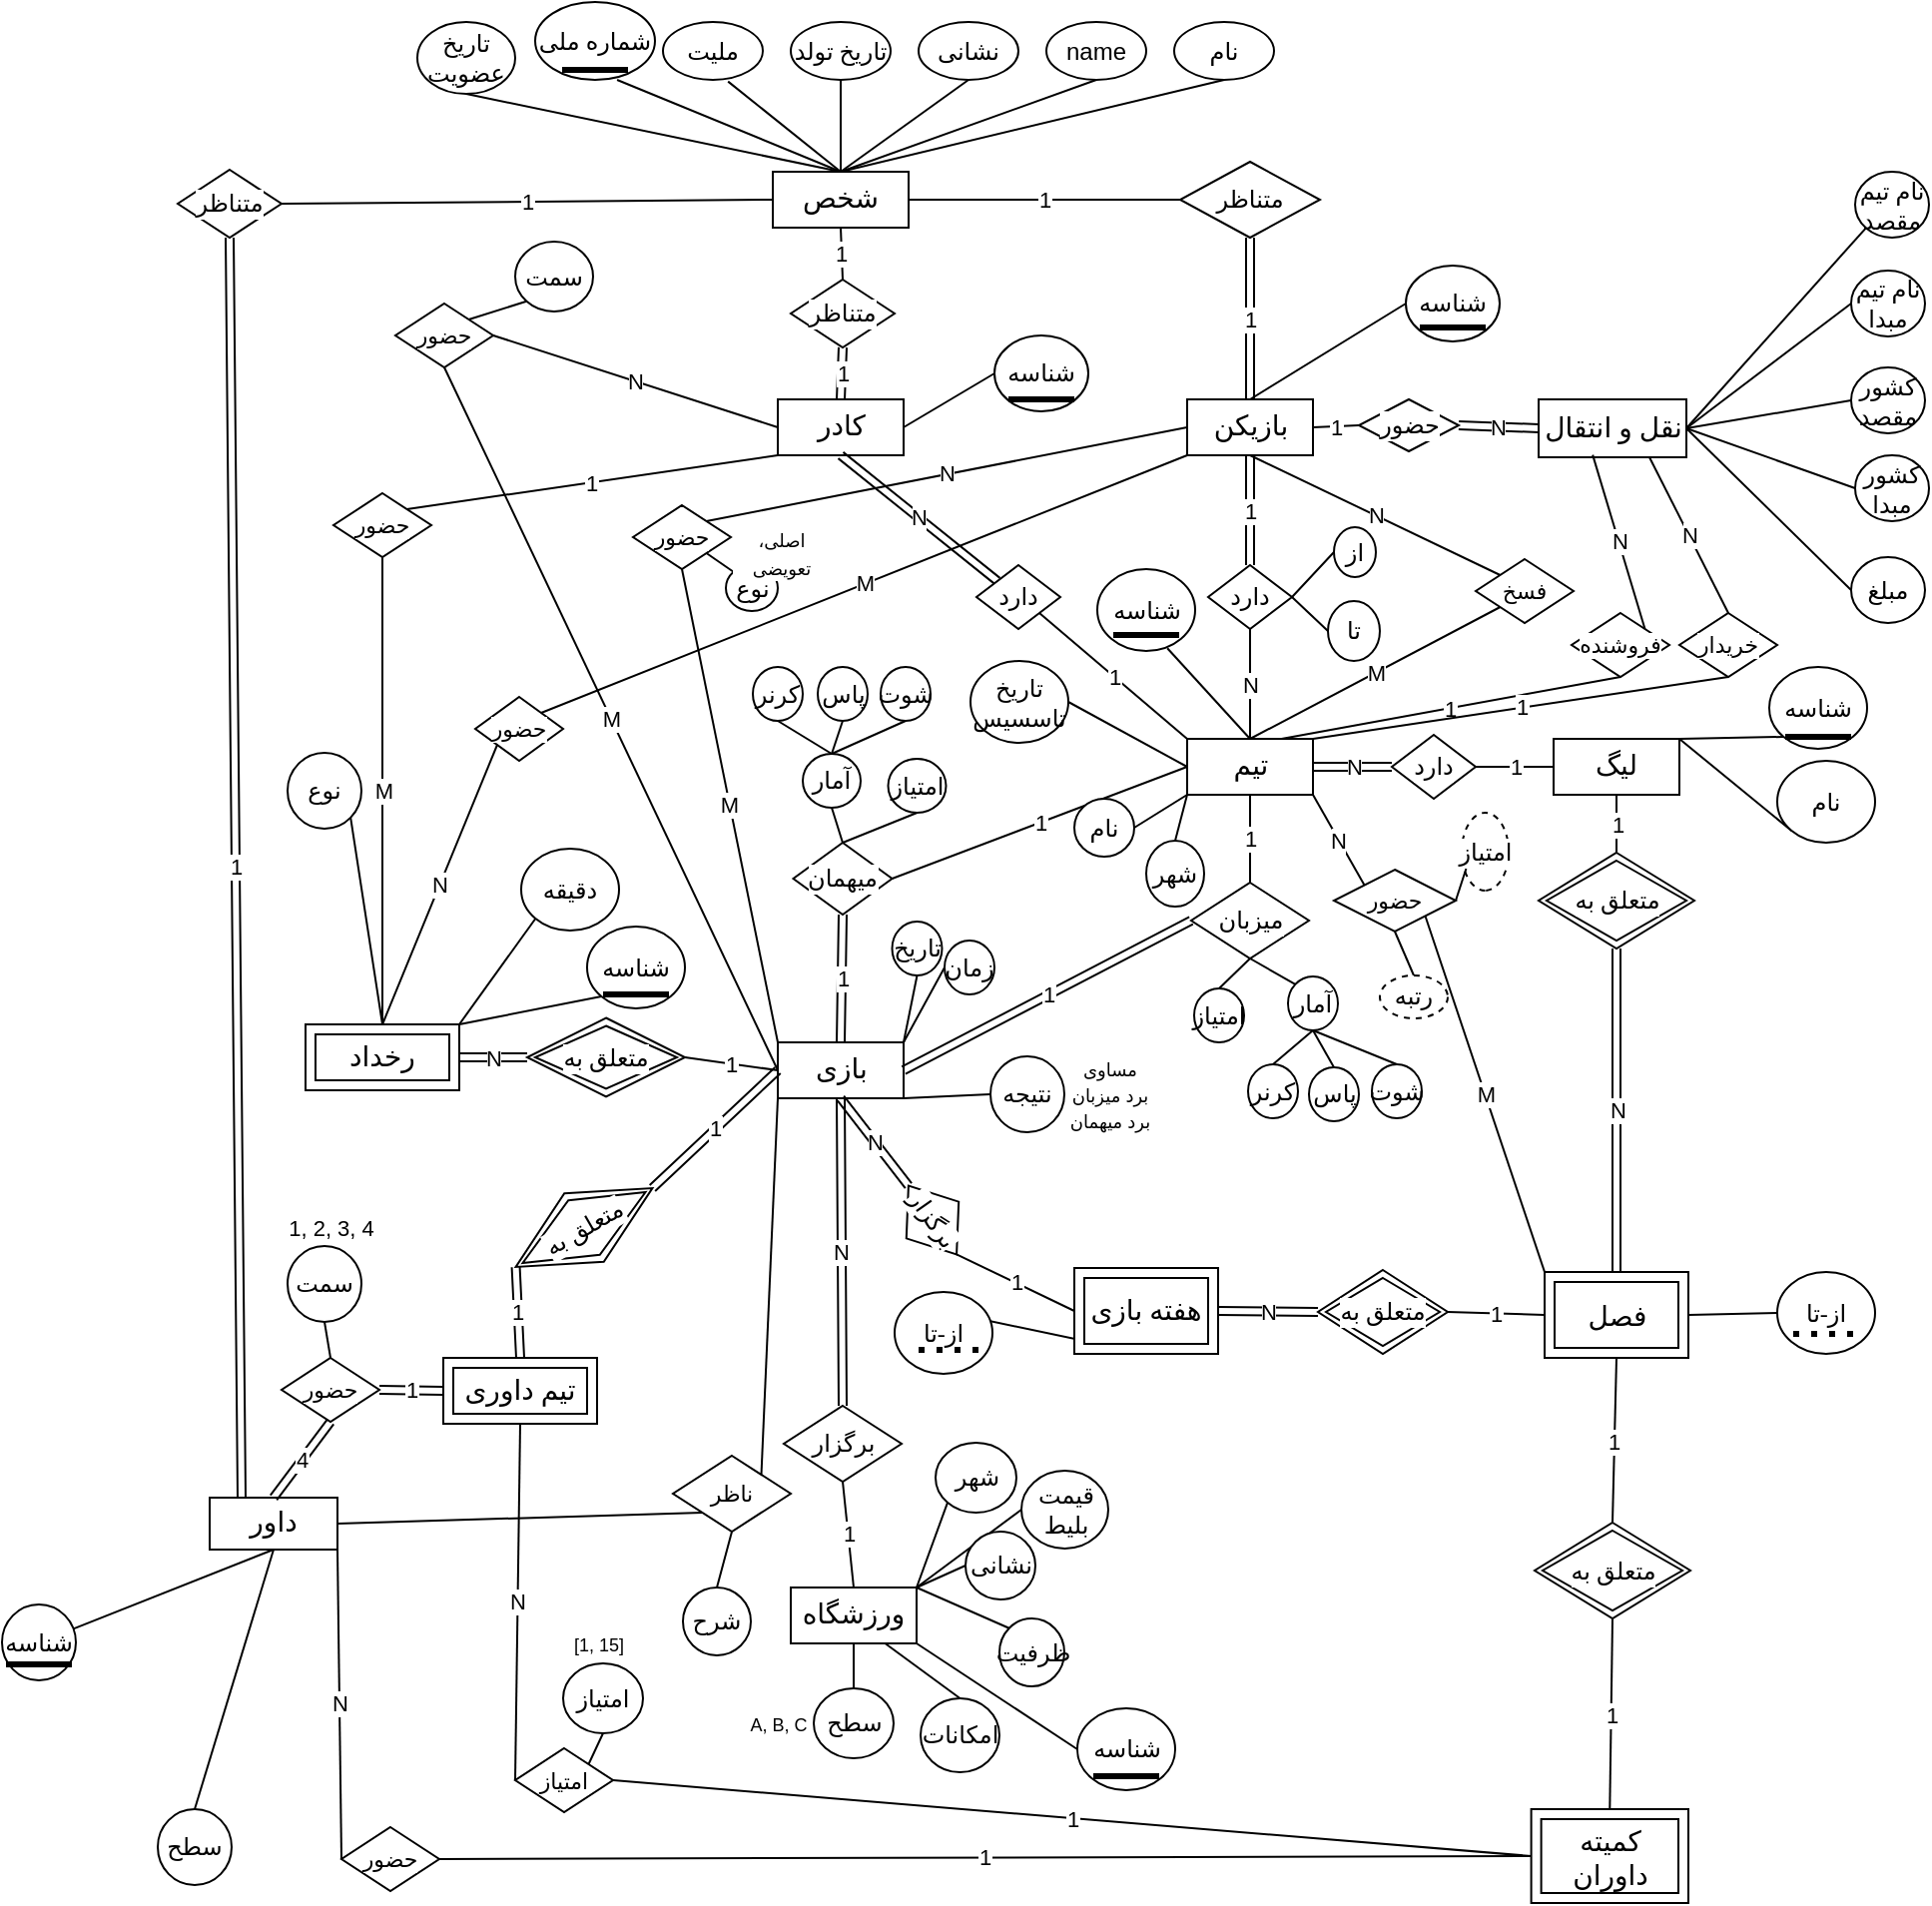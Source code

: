 <mxfile version="26.1.3">
  <diagram name="Page-1" id="QGLzVjwvEi-ANaYXZzGq">
    <mxGraphModel dx="999" dy="651" grid="0" gridSize="10" guides="1" tooltips="1" connect="1" arrows="1" fold="1" page="1" pageScale="1" pageWidth="1920" pageHeight="1200" math="0" shadow="0">
      <root>
        <mxCell id="0" />
        <mxCell id="1" parent="0" />
        <mxCell id="MN1CiRBbR8H1fu0ibKLE-16" style="edgeStyle=none;shape=connector;rounded=0;orthogonalLoop=1;jettySize=auto;html=1;exitX=0.5;exitY=0;exitDx=0;exitDy=0;entryX=0.5;entryY=1;entryDx=0;entryDy=0;strokeColor=default;align=center;verticalAlign=middle;fontFamily=Helvetica;fontSize=11;fontColor=default;labelBackgroundColor=default;startFill=0;endArrow=none;" parent="1" source="MN1CiRBbR8H1fu0ibKLE-2" target="MN1CiRBbR8H1fu0ibKLE-13" edge="1">
          <mxGeometry relative="1" as="geometry" />
        </mxCell>
        <mxCell id="MN1CiRBbR8H1fu0ibKLE-19" style="edgeStyle=none;shape=connector;rounded=0;orthogonalLoop=1;jettySize=auto;html=1;exitX=0.5;exitY=0;exitDx=0;exitDy=0;entryX=0.5;entryY=1;entryDx=0;entryDy=0;strokeColor=default;align=center;verticalAlign=middle;fontFamily=Helvetica;fontSize=11;fontColor=default;labelBackgroundColor=default;startFill=0;endArrow=none;" parent="1" source="MN1CiRBbR8H1fu0ibKLE-2" target="MN1CiRBbR8H1fu0ibKLE-9" edge="1">
          <mxGeometry relative="1" as="geometry" />
        </mxCell>
        <mxCell id="MN1CiRBbR8H1fu0ibKLE-20" style="edgeStyle=none;shape=connector;rounded=0;orthogonalLoop=1;jettySize=auto;html=1;exitX=0.5;exitY=0;exitDx=0;exitDy=0;entryX=0.5;entryY=1;entryDx=0;entryDy=0;strokeColor=default;align=center;verticalAlign=middle;fontFamily=Helvetica;fontSize=11;fontColor=default;labelBackgroundColor=default;startFill=0;endArrow=none;" parent="1" source="MN1CiRBbR8H1fu0ibKLE-2" target="MN1CiRBbR8H1fu0ibKLE-14" edge="1">
          <mxGeometry relative="1" as="geometry" />
        </mxCell>
        <mxCell id="MN1CiRBbR8H1fu0ibKLE-21" style="edgeStyle=none;shape=connector;rounded=0;orthogonalLoop=1;jettySize=auto;html=1;exitX=0.5;exitY=0;exitDx=0;exitDy=0;entryX=0.5;entryY=1;entryDx=0;entryDy=0;strokeColor=default;align=center;verticalAlign=middle;fontFamily=Helvetica;fontSize=11;fontColor=default;labelBackgroundColor=default;startFill=0;endArrow=none;" parent="1" source="MN1CiRBbR8H1fu0ibKLE-2" target="MN1CiRBbR8H1fu0ibKLE-5" edge="1">
          <mxGeometry relative="1" as="geometry" />
        </mxCell>
        <mxCell id="MN1CiRBbR8H1fu0ibKLE-27" value="1" style="edgeStyle=none;shape=connector;rounded=0;orthogonalLoop=1;jettySize=auto;html=1;exitX=1;exitY=0.5;exitDx=0;exitDy=0;entryX=0;entryY=0.5;entryDx=0;entryDy=0;strokeColor=default;align=center;verticalAlign=middle;fontFamily=Helvetica;fontSize=11;fontColor=default;labelBackgroundColor=default;startFill=0;endArrow=none;" parent="1" source="MN1CiRBbR8H1fu0ibKLE-2" target="MN1CiRBbR8H1fu0ibKLE-24" edge="1">
          <mxGeometry relative="1" as="geometry" />
        </mxCell>
        <mxCell id="MN1CiRBbR8H1fu0ibKLE-41" value="1" style="edgeStyle=none;shape=connector;rounded=0;orthogonalLoop=1;jettySize=auto;html=1;exitX=0.5;exitY=1;exitDx=0;exitDy=0;entryX=0.5;entryY=0;entryDx=0;entryDy=0;strokeColor=default;align=center;verticalAlign=middle;fontFamily=Helvetica;fontSize=11;fontColor=default;labelBackgroundColor=default;startFill=0;endArrow=none;" parent="1" source="MN1CiRBbR8H1fu0ibKLE-2" target="MN1CiRBbR8H1fu0ibKLE-38" edge="1">
          <mxGeometry relative="1" as="geometry" />
        </mxCell>
        <mxCell id="K9c3699JtVxY8OUxqaeo-57" value="1" style="edgeStyle=none;shape=connector;rounded=0;orthogonalLoop=1;jettySize=auto;html=1;exitX=0;exitY=0.5;exitDx=0;exitDy=0;entryX=1;entryY=0.5;entryDx=0;entryDy=0;strokeColor=default;align=center;verticalAlign=middle;fontFamily=Helvetica;fontSize=11;fontColor=default;labelBackgroundColor=default;startFill=0;endArrow=none;" parent="1" source="MN1CiRBbR8H1fu0ibKLE-2" target="K9c3699JtVxY8OUxqaeo-56" edge="1">
          <mxGeometry relative="1" as="geometry" />
        </mxCell>
        <mxCell id="MN1CiRBbR8H1fu0ibKLE-2" value="&lt;font face=&quot;Amiri&quot; style=&quot;font-size: 14px;&quot; data-font-src=&quot;https://fonts.googleapis.com/css?family=Amiri&quot;&gt;شخص&lt;/font&gt;" style="whiteSpace=wrap;html=1;align=center;" parent="1" vertex="1">
          <mxGeometry x="873" y="194" width="68" height="28" as="geometry" />
        </mxCell>
        <mxCell id="MN1CiRBbR8H1fu0ibKLE-5" value="&lt;font face=&quot;Amiri&quot; data-font-src=&quot;https://fonts.googleapis.com/css?family=Amiri&quot;&gt;نام&lt;/font&gt;" style="ellipse;whiteSpace=wrap;html=1;align=center;" parent="1" vertex="1">
          <mxGeometry x="1074" y="119" width="50" height="29" as="geometry" />
        </mxCell>
        <mxCell id="MN1CiRBbR8H1fu0ibKLE-9" value="&lt;font face=&quot;Amiri&quot;&gt;تاریخ عضویت&lt;/font&gt;" style="ellipse;whiteSpace=wrap;html=1;align=center;" parent="1" vertex="1">
          <mxGeometry x="695" y="119" width="49" height="36" as="geometry" />
        </mxCell>
        <mxCell id="MN1CiRBbR8H1fu0ibKLE-10" value="&lt;font face=&quot;Amiri&quot;&gt;شماره ملی&lt;/font&gt;" style="ellipse;whiteSpace=wrap;html=1;align=center;" parent="1" vertex="1">
          <mxGeometry x="754" y="109" width="60" height="39" as="geometry" />
        </mxCell>
        <mxCell id="MN1CiRBbR8H1fu0ibKLE-11" value="&lt;font face=&quot;Amiri&quot;&gt;ملیت&lt;/font&gt;" style="ellipse;whiteSpace=wrap;html=1;align=center;" parent="1" vertex="1">
          <mxGeometry x="818" y="119" width="50" height="29" as="geometry" />
        </mxCell>
        <mxCell id="MN1CiRBbR8H1fu0ibKLE-15" style="rounded=0;orthogonalLoop=1;jettySize=auto;html=1;exitX=0.5;exitY=1;exitDx=0;exitDy=0;entryX=0.5;entryY=0;entryDx=0;entryDy=0;endArrow=none;startFill=0;" parent="1" source="MN1CiRBbR8H1fu0ibKLE-12" target="MN1CiRBbR8H1fu0ibKLE-2" edge="1">
          <mxGeometry relative="1" as="geometry" />
        </mxCell>
        <mxCell id="MN1CiRBbR8H1fu0ibKLE-12" value="&lt;font face=&quot;Amiri&quot;&gt;تاریخ تولد&lt;/font&gt;" style="ellipse;whiteSpace=wrap;html=1;align=center;" parent="1" vertex="1">
          <mxGeometry x="882" y="119" width="50" height="29" as="geometry" />
        </mxCell>
        <mxCell id="MN1CiRBbR8H1fu0ibKLE-13" value="&lt;font data-font-src=&quot;https://fonts.googleapis.com/css?family=Amiri&quot; face=&quot;Amiri&quot;&gt;نشانی&lt;/font&gt;" style="ellipse;whiteSpace=wrap;html=1;align=center;" parent="1" vertex="1">
          <mxGeometry x="946" y="119" width="50" height="29" as="geometry" />
        </mxCell>
        <mxCell id="MN1CiRBbR8H1fu0ibKLE-14" value="&lt;font face=&quot;Helvetica&quot;&gt;name&lt;/font&gt;" style="ellipse;whiteSpace=wrap;html=1;align=center;" parent="1" vertex="1">
          <mxGeometry x="1010" y="119" width="50" height="29" as="geometry" />
        </mxCell>
        <mxCell id="MN1CiRBbR8H1fu0ibKLE-17" style="edgeStyle=none;shape=connector;rounded=0;orthogonalLoop=1;jettySize=auto;html=1;exitX=0.5;exitY=0;exitDx=0;exitDy=0;entryX=0.652;entryY=1.028;entryDx=0;entryDy=0;entryPerimeter=0;strokeColor=default;align=center;verticalAlign=middle;fontFamily=Helvetica;fontSize=11;fontColor=default;labelBackgroundColor=default;startFill=0;endArrow=none;" parent="1" source="MN1CiRBbR8H1fu0ibKLE-2" target="MN1CiRBbR8H1fu0ibKLE-11" edge="1">
          <mxGeometry relative="1" as="geometry" />
        </mxCell>
        <mxCell id="MN1CiRBbR8H1fu0ibKLE-18" style="edgeStyle=none;shape=connector;rounded=0;orthogonalLoop=1;jettySize=auto;html=1;exitX=0.5;exitY=0;exitDx=0;exitDy=0;entryX=0.684;entryY=1;entryDx=0;entryDy=0;entryPerimeter=0;strokeColor=default;align=center;verticalAlign=middle;fontFamily=Helvetica;fontSize=11;fontColor=default;labelBackgroundColor=default;startFill=0;endArrow=none;" parent="1" source="MN1CiRBbR8H1fu0ibKLE-2" target="MN1CiRBbR8H1fu0ibKLE-10" edge="1">
          <mxGeometry relative="1" as="geometry" />
        </mxCell>
        <mxCell id="MN1CiRBbR8H1fu0ibKLE-22" value="" style="endArrow=none;html=1;rounded=0;strokeColor=default;align=center;verticalAlign=middle;fontFamily=Helvetica;fontSize=11;fontColor=default;labelBackgroundColor=default;strokeWidth=3;" parent="1" edge="1">
          <mxGeometry width="50" height="50" relative="1" as="geometry">
            <mxPoint x="767.5" y="143" as="sourcePoint" />
            <mxPoint x="800.5" y="143" as="targetPoint" />
          </mxGeometry>
        </mxCell>
        <mxCell id="MN1CiRBbR8H1fu0ibKLE-32" style="edgeStyle=none;shape=connector;rounded=0;orthogonalLoop=1;jettySize=auto;html=1;exitX=0.5;exitY=0;exitDx=0;exitDy=0;entryX=0;entryY=0.5;entryDx=0;entryDy=0;strokeColor=default;align=center;verticalAlign=middle;fontFamily=Helvetica;fontSize=11;fontColor=default;labelBackgroundColor=default;startFill=0;endArrow=none;" parent="1" source="MN1CiRBbR8H1fu0ibKLE-23" target="MN1CiRBbR8H1fu0ibKLE-30" edge="1">
          <mxGeometry relative="1" as="geometry" />
        </mxCell>
        <mxCell id="K9c3699JtVxY8OUxqaeo-6" value="N" style="rounded=0;orthogonalLoop=1;jettySize=auto;html=1;exitX=0;exitY=0.5;exitDx=0;exitDy=0;entryX=1;entryY=0;entryDx=0;entryDy=0;endArrow=none;startFill=0;" parent="1" source="MN1CiRBbR8H1fu0ibKLE-23" target="K9c3699JtVxY8OUxqaeo-4" edge="1">
          <mxGeometry relative="1" as="geometry" />
        </mxCell>
        <mxCell id="K9c3699JtVxY8OUxqaeo-39" value="M" style="edgeStyle=none;shape=connector;rounded=0;orthogonalLoop=1;jettySize=auto;html=1;exitX=0;exitY=1;exitDx=0;exitDy=0;entryX=1;entryY=0;entryDx=0;entryDy=0;strokeColor=default;align=center;verticalAlign=middle;fontFamily=Helvetica;fontSize=11;fontColor=default;labelBackgroundColor=default;startFill=0;endArrow=none;" parent="1" source="MN1CiRBbR8H1fu0ibKLE-23" target="K9c3699JtVxY8OUxqaeo-36" edge="1">
          <mxGeometry relative="1" as="geometry" />
        </mxCell>
        <mxCell id="hIyoUBsOdVbQB3T2yOtr-34" value="1" style="edgeStyle=none;shape=connector;rounded=0;orthogonalLoop=1;jettySize=auto;html=1;exitX=1;exitY=0.5;exitDx=0;exitDy=0;entryX=0;entryY=0.5;entryDx=0;entryDy=0;strokeColor=default;align=center;verticalAlign=middle;fontFamily=Helvetica;fontSize=11;fontColor=default;labelBackgroundColor=default;startFill=0;endArrow=none;" parent="1" source="MN1CiRBbR8H1fu0ibKLE-23" target="hIyoUBsOdVbQB3T2yOtr-33" edge="1">
          <mxGeometry relative="1" as="geometry" />
        </mxCell>
        <mxCell id="MN1CiRBbR8H1fu0ibKLE-23" value="&lt;font data-font-src=&quot;https://fonts.googleapis.com/css?family=Amiri&quot; face=&quot;Amiri&quot; style=&quot;font-size: 14px;&quot;&gt;بازیکن&lt;/font&gt;" style="whiteSpace=wrap;html=1;align=center;fontFamily=Helvetica;fontSize=11;fontColor=default;labelBackgroundColor=default;" parent="1" vertex="1">
          <mxGeometry x="1080.5" y="308" width="63" height="28" as="geometry" />
        </mxCell>
        <mxCell id="MN1CiRBbR8H1fu0ibKLE-28" value="1" style="edgeStyle=none;shape=link;rounded=0;orthogonalLoop=1;jettySize=auto;html=1;exitX=0.5;exitY=1;exitDx=0;exitDy=0;entryX=0.5;entryY=0;entryDx=0;entryDy=0;strokeColor=default;align=center;verticalAlign=middle;fontFamily=Helvetica;fontSize=11;fontColor=default;labelBackgroundColor=default;startFill=0;endArrow=none;" parent="1" source="MN1CiRBbR8H1fu0ibKLE-24" target="MN1CiRBbR8H1fu0ibKLE-23" edge="1">
          <mxGeometry relative="1" as="geometry" />
        </mxCell>
        <mxCell id="MN1CiRBbR8H1fu0ibKLE-24" value="&lt;font style=&quot;font-size: 12px;&quot; data-font-src=&quot;https://fonts.googleapis.com/css?family=Amiri&quot; face=&quot;Amiri&quot;&gt;متناظر&lt;/font&gt;" style="shape=rhombus;perimeter=rhombusPerimeter;whiteSpace=wrap;html=1;align=center;fontFamily=Helvetica;fontSize=11;fontColor=default;labelBackgroundColor=default;" parent="1" vertex="1">
          <mxGeometry x="1077" y="189" width="70" height="38" as="geometry" />
        </mxCell>
        <mxCell id="MN1CiRBbR8H1fu0ibKLE-30" value="&lt;font data-font-src=&quot;https://fonts.googleapis.com/css?family=Amiri&quot; face=&quot;Amiri&quot;&gt;شناسه&lt;/font&gt;" style="ellipse;whiteSpace=wrap;html=1;align=center;" parent="1" vertex="1">
          <mxGeometry x="1190" y="241" width="47" height="38" as="geometry" />
        </mxCell>
        <mxCell id="MN1CiRBbR8H1fu0ibKLE-31" value="" style="endArrow=none;html=1;rounded=0;strokeColor=default;align=center;verticalAlign=middle;fontFamily=Helvetica;fontSize=11;fontColor=default;labelBackgroundColor=default;strokeWidth=3;" parent="1" edge="1">
          <mxGeometry width="50" height="50" relative="1" as="geometry">
            <mxPoint x="1197" y="272" as="sourcePoint" />
            <mxPoint x="1230" y="272" as="targetPoint" />
          </mxGeometry>
        </mxCell>
        <mxCell id="MN1CiRBbR8H1fu0ibKLE-43" value="1" style="edgeStyle=none;shape=connector;rounded=0;orthogonalLoop=1;jettySize=auto;html=1;exitX=0;exitY=0;exitDx=0;exitDy=0;entryX=1;entryY=1;entryDx=0;entryDy=0;strokeColor=default;align=center;verticalAlign=middle;fontFamily=Helvetica;fontSize=11;fontColor=default;labelBackgroundColor=default;startFill=0;endArrow=none;" parent="1" source="MN1CiRBbR8H1fu0ibKLE-33" target="MN1CiRBbR8H1fu0ibKLE-42" edge="1">
          <mxGeometry relative="1" as="geometry" />
        </mxCell>
        <mxCell id="MN1CiRBbR8H1fu0ibKLE-58" value="1" style="edgeStyle=none;shape=connector;rounded=0;orthogonalLoop=1;jettySize=auto;html=1;exitX=0.5;exitY=1;exitDx=0;exitDy=0;entryX=0.5;entryY=0;entryDx=0;entryDy=0;strokeColor=default;align=center;verticalAlign=middle;fontFamily=Helvetica;fontSize=11;fontColor=default;labelBackgroundColor=default;startFill=0;endArrow=none;" parent="1" source="MN1CiRBbR8H1fu0ibKLE-33" target="MN1CiRBbR8H1fu0ibKLE-54" edge="1">
          <mxGeometry relative="1" as="geometry" />
        </mxCell>
        <mxCell id="MN1CiRBbR8H1fu0ibKLE-77" value="N" style="edgeStyle=none;shape=link;rounded=0;orthogonalLoop=1;jettySize=auto;html=1;exitX=1;exitY=0.5;exitDx=0;exitDy=0;entryX=0;entryY=0.5;entryDx=0;entryDy=0;strokeColor=default;align=center;verticalAlign=middle;fontFamily=Helvetica;fontSize=11;fontColor=default;labelBackgroundColor=default;startFill=0;endArrow=none;" parent="1" source="MN1CiRBbR8H1fu0ibKLE-33" target="MN1CiRBbR8H1fu0ibKLE-76" edge="1">
          <mxGeometry relative="1" as="geometry" />
        </mxCell>
        <mxCell id="MN1CiRBbR8H1fu0ibKLE-110" style="edgeStyle=none;shape=connector;rounded=0;orthogonalLoop=1;jettySize=auto;html=1;exitX=0;exitY=1;exitDx=0;exitDy=0;entryX=1;entryY=0.5;entryDx=0;entryDy=0;strokeColor=default;align=center;verticalAlign=middle;fontFamily=Helvetica;fontSize=11;fontColor=default;labelBackgroundColor=default;startFill=0;endArrow=none;" parent="1" source="MN1CiRBbR8H1fu0ibKLE-33" target="MN1CiRBbR8H1fu0ibKLE-107" edge="1">
          <mxGeometry relative="1" as="geometry" />
        </mxCell>
        <mxCell id="MN1CiRBbR8H1fu0ibKLE-111" style="edgeStyle=none;shape=connector;rounded=0;orthogonalLoop=1;jettySize=auto;html=1;exitX=0;exitY=1;exitDx=0;exitDy=0;entryX=0.5;entryY=0;entryDx=0;entryDy=0;strokeColor=default;align=center;verticalAlign=middle;fontFamily=Helvetica;fontSize=11;fontColor=default;labelBackgroundColor=default;startFill=0;endArrow=none;" parent="1" source="MN1CiRBbR8H1fu0ibKLE-33" target="MN1CiRBbR8H1fu0ibKLE-106" edge="1">
          <mxGeometry relative="1" as="geometry" />
        </mxCell>
        <mxCell id="MN1CiRBbR8H1fu0ibKLE-114" style="edgeStyle=none;shape=connector;rounded=0;orthogonalLoop=1;jettySize=auto;html=1;exitX=0;exitY=0.5;exitDx=0;exitDy=0;entryX=1;entryY=0.5;entryDx=0;entryDy=0;strokeColor=default;align=center;verticalAlign=middle;fontFamily=Helvetica;fontSize=11;fontColor=default;labelBackgroundColor=default;startFill=0;endArrow=none;" parent="1" source="MN1CiRBbR8H1fu0ibKLE-33" target="MN1CiRBbR8H1fu0ibKLE-113" edge="1">
          <mxGeometry relative="1" as="geometry" />
        </mxCell>
        <mxCell id="MN1CiRBbR8H1fu0ibKLE-120" value="N" style="edgeStyle=none;shape=connector;rounded=0;orthogonalLoop=1;jettySize=auto;html=1;exitX=1;exitY=1;exitDx=0;exitDy=0;entryX=0;entryY=0;entryDx=0;entryDy=0;strokeColor=default;align=center;verticalAlign=middle;fontFamily=Helvetica;fontSize=11;fontColor=default;labelBackgroundColor=default;startFill=0;endArrow=none;" parent="1" source="MN1CiRBbR8H1fu0ibKLE-33" target="MN1CiRBbR8H1fu0ibKLE-118" edge="1">
          <mxGeometry relative="1" as="geometry" />
        </mxCell>
        <mxCell id="MN1CiRBbR8H1fu0ibKLE-33" value="&lt;font style=&quot;font-size: 14px;&quot; face=&quot;Amiri&quot;&gt;تیم&lt;/font&gt;" style="whiteSpace=wrap;html=1;align=center;fontFamily=Helvetica;fontSize=11;fontColor=default;labelBackgroundColor=default;" parent="1" vertex="1">
          <mxGeometry x="1080.5" y="478" width="63" height="28" as="geometry" />
        </mxCell>
        <mxCell id="MN1CiRBbR8H1fu0ibKLE-35" value="N" style="edgeStyle=none;shape=connector;rounded=0;orthogonalLoop=1;jettySize=auto;html=1;exitX=0.5;exitY=1;exitDx=0;exitDy=0;entryX=0.5;entryY=0;entryDx=0;entryDy=0;strokeColor=default;align=center;verticalAlign=middle;fontFamily=Helvetica;fontSize=11;fontColor=default;labelBackgroundColor=default;startFill=0;endArrow=none;" parent="1" source="MN1CiRBbR8H1fu0ibKLE-34" target="MN1CiRBbR8H1fu0ibKLE-33" edge="1">
          <mxGeometry relative="1" as="geometry" />
        </mxCell>
        <mxCell id="MN1CiRBbR8H1fu0ibKLE-36" value="1" style="edgeStyle=none;shape=link;rounded=0;orthogonalLoop=1;jettySize=auto;html=1;exitX=0.5;exitY=0;exitDx=0;exitDy=0;entryX=0.5;entryY=1;entryDx=0;entryDy=0;strokeColor=default;align=center;verticalAlign=middle;fontFamily=Helvetica;fontSize=11;fontColor=default;labelBackgroundColor=default;startFill=0;endArrow=none;" parent="1" source="MN1CiRBbR8H1fu0ibKLE-34" target="MN1CiRBbR8H1fu0ibKLE-23" edge="1">
          <mxGeometry relative="1" as="geometry" />
        </mxCell>
        <mxCell id="hIyoUBsOdVbQB3T2yOtr-24" style="edgeStyle=none;shape=connector;rounded=0;orthogonalLoop=1;jettySize=auto;html=1;exitX=1;exitY=0.5;exitDx=0;exitDy=0;entryX=0;entryY=0.5;entryDx=0;entryDy=0;strokeColor=default;align=center;verticalAlign=middle;fontFamily=Helvetica;fontSize=11;fontColor=default;labelBackgroundColor=default;startFill=0;endArrow=none;" parent="1" source="MN1CiRBbR8H1fu0ibKLE-34" target="hIyoUBsOdVbQB3T2yOtr-22" edge="1">
          <mxGeometry relative="1" as="geometry" />
        </mxCell>
        <mxCell id="MN1CiRBbR8H1fu0ibKLE-34" value="&lt;font data-font-src=&quot;https://fonts.googleapis.com/css?family=Amiri&quot; face=&quot;Amiri&quot; style=&quot;font-size: 12px;&quot;&gt;دارد&lt;/font&gt;" style="shape=rhombus;perimeter=rhombusPerimeter;whiteSpace=wrap;html=1;align=center;fontFamily=Helvetica;fontSize=11;fontColor=default;labelBackgroundColor=default;" parent="1" vertex="1">
          <mxGeometry x="1091" y="391" width="42" height="32" as="geometry" />
        </mxCell>
        <mxCell id="MN1CiRBbR8H1fu0ibKLE-49" style="edgeStyle=none;shape=connector;rounded=0;orthogonalLoop=1;jettySize=auto;html=1;exitX=1;exitY=0.5;exitDx=0;exitDy=0;entryX=0;entryY=0.5;entryDx=0;entryDy=0;strokeColor=default;align=center;verticalAlign=middle;fontFamily=Helvetica;fontSize=11;fontColor=default;labelBackgroundColor=default;startFill=0;endArrow=none;" parent="1" source="MN1CiRBbR8H1fu0ibKLE-37" target="MN1CiRBbR8H1fu0ibKLE-46" edge="1">
          <mxGeometry relative="1" as="geometry" />
        </mxCell>
        <mxCell id="K9c3699JtVxY8OUxqaeo-32" value="1" style="edgeStyle=none;shape=connector;rounded=0;orthogonalLoop=1;jettySize=auto;html=1;exitX=0;exitY=1;exitDx=0;exitDy=0;entryX=1;entryY=0;entryDx=0;entryDy=0;strokeColor=default;align=center;verticalAlign=middle;fontFamily=Helvetica;fontSize=11;fontColor=default;labelBackgroundColor=default;startFill=0;endArrow=none;" parent="1" source="MN1CiRBbR8H1fu0ibKLE-37" target="K9c3699JtVxY8OUxqaeo-31" edge="1">
          <mxGeometry relative="1" as="geometry" />
        </mxCell>
        <mxCell id="MN1CiRBbR8H1fu0ibKLE-37" value="&lt;font data-font-src=&quot;https://fonts.googleapis.com/css?family=Amiri&quot; face=&quot;Amiri&quot; style=&quot;font-size: 14px;&quot;&gt;کادر&lt;/font&gt;" style="whiteSpace=wrap;html=1;align=center;fontFamily=Helvetica;fontSize=11;fontColor=default;labelBackgroundColor=default;" parent="1" vertex="1">
          <mxGeometry x="875.5" y="308" width="63" height="28" as="geometry" />
        </mxCell>
        <mxCell id="MN1CiRBbR8H1fu0ibKLE-40" value="1" style="edgeStyle=none;shape=link;rounded=0;orthogonalLoop=1;jettySize=auto;html=1;exitX=0.5;exitY=1;exitDx=0;exitDy=0;entryX=0.5;entryY=0;entryDx=0;entryDy=0;strokeColor=default;align=center;verticalAlign=middle;fontFamily=Helvetica;fontSize=11;fontColor=default;labelBackgroundColor=default;startFill=0;endArrow=none;" parent="1" source="MN1CiRBbR8H1fu0ibKLE-38" target="MN1CiRBbR8H1fu0ibKLE-37" edge="1">
          <mxGeometry relative="1" as="geometry" />
        </mxCell>
        <mxCell id="MN1CiRBbR8H1fu0ibKLE-38" value="&lt;font style=&quot;font-size: 12px;&quot; data-font-src=&quot;https://fonts.googleapis.com/css?family=Amiri&quot; face=&quot;Amiri&quot;&gt;متناظر&lt;/font&gt;" style="shape=rhombus;perimeter=rhombusPerimeter;whiteSpace=wrap;html=1;align=center;fontFamily=Helvetica;fontSize=11;fontColor=default;labelBackgroundColor=default;" parent="1" vertex="1">
          <mxGeometry x="882" y="248" width="52" height="34" as="geometry" />
        </mxCell>
        <mxCell id="MN1CiRBbR8H1fu0ibKLE-44" value="N" style="edgeStyle=none;shape=link;rounded=0;orthogonalLoop=1;jettySize=auto;html=1;exitX=0;exitY=0;exitDx=0;exitDy=0;entryX=0.5;entryY=1;entryDx=0;entryDy=0;strokeColor=default;align=center;verticalAlign=middle;fontFamily=Helvetica;fontSize=11;fontColor=default;labelBackgroundColor=default;startFill=0;endArrow=none;" parent="1" source="MN1CiRBbR8H1fu0ibKLE-42" target="MN1CiRBbR8H1fu0ibKLE-37" edge="1">
          <mxGeometry relative="1" as="geometry" />
        </mxCell>
        <mxCell id="MN1CiRBbR8H1fu0ibKLE-42" value="&lt;font data-font-src=&quot;https://fonts.googleapis.com/css?family=Amiri&quot; face=&quot;Amiri&quot; style=&quot;font-size: 12px;&quot;&gt;دارد&lt;/font&gt;" style="shape=rhombus;perimeter=rhombusPerimeter;whiteSpace=wrap;html=1;align=center;fontFamily=Helvetica;fontSize=11;fontColor=default;labelBackgroundColor=default;" parent="1" vertex="1">
          <mxGeometry x="975" y="391" width="42" height="32" as="geometry" />
        </mxCell>
        <mxCell id="MN1CiRBbR8H1fu0ibKLE-46" value="&lt;font data-font-src=&quot;https://fonts.googleapis.com/css?family=Amiri&quot; face=&quot;Amiri&quot;&gt;شناسه&lt;/font&gt;" style="ellipse;whiteSpace=wrap;html=1;align=center;" parent="1" vertex="1">
          <mxGeometry x="984" y="276" width="47" height="38" as="geometry" />
        </mxCell>
        <mxCell id="MN1CiRBbR8H1fu0ibKLE-47" value="" style="endArrow=none;html=1;rounded=0;strokeColor=default;align=center;verticalAlign=middle;fontFamily=Helvetica;fontSize=11;fontColor=default;labelBackgroundColor=default;strokeWidth=3;" parent="1" edge="1">
          <mxGeometry width="50" height="50" relative="1" as="geometry">
            <mxPoint x="991" y="308" as="sourcePoint" />
            <mxPoint x="1024" y="308" as="targetPoint" />
          </mxGeometry>
        </mxCell>
        <mxCell id="MN1CiRBbR8H1fu0ibKLE-68" style="edgeStyle=none;shape=connector;rounded=0;orthogonalLoop=1;jettySize=auto;html=1;exitX=1;exitY=0;exitDx=0;exitDy=0;entryX=0.5;entryY=1;entryDx=0;entryDy=0;strokeColor=default;align=center;verticalAlign=middle;fontFamily=Helvetica;fontSize=11;fontColor=default;labelBackgroundColor=default;startFill=0;endArrow=none;" parent="1" source="MN1CiRBbR8H1fu0ibKLE-50" target="MN1CiRBbR8H1fu0ibKLE-65" edge="1">
          <mxGeometry relative="1" as="geometry" />
        </mxCell>
        <mxCell id="MN1CiRBbR8H1fu0ibKLE-72" value="N" style="edgeStyle=none;shape=link;rounded=0;orthogonalLoop=1;jettySize=auto;html=1;exitX=0.5;exitY=1;exitDx=0;exitDy=0;entryX=0.5;entryY=0;entryDx=0;entryDy=0;strokeColor=default;align=center;verticalAlign=middle;fontFamily=Helvetica;fontSize=11;fontColor=default;labelBackgroundColor=default;startFill=0;endArrow=none;" parent="1" source="MN1CiRBbR8H1fu0ibKLE-50" target="MN1CiRBbR8H1fu0ibKLE-71" edge="1">
          <mxGeometry relative="1" as="geometry" />
        </mxCell>
        <mxCell id="K9c3699JtVxY8OUxqaeo-8" value="M" style="edgeStyle=none;shape=connector;rounded=0;orthogonalLoop=1;jettySize=auto;html=1;exitX=0;exitY=0;exitDx=0;exitDy=0;entryX=0.5;entryY=1;entryDx=0;entryDy=0;strokeColor=default;align=center;verticalAlign=middle;fontFamily=Helvetica;fontSize=11;fontColor=default;labelBackgroundColor=default;startFill=0;endArrow=none;" parent="1" source="MN1CiRBbR8H1fu0ibKLE-50" target="K9c3699JtVxY8OUxqaeo-4" edge="1">
          <mxGeometry relative="1" as="geometry" />
        </mxCell>
        <mxCell id="K9c3699JtVxY8OUxqaeo-12" value="M" style="edgeStyle=none;shape=connector;rounded=0;orthogonalLoop=1;jettySize=auto;html=1;exitX=0;exitY=0.5;exitDx=0;exitDy=0;entryX=0.5;entryY=1;entryDx=0;entryDy=0;strokeColor=default;align=center;verticalAlign=middle;fontFamily=Helvetica;fontSize=11;fontColor=default;labelBackgroundColor=default;startFill=0;endArrow=none;" parent="1" source="MN1CiRBbR8H1fu0ibKLE-50" target="K9c3699JtVxY8OUxqaeo-11" edge="1">
          <mxGeometry relative="1" as="geometry" />
        </mxCell>
        <mxCell id="K9c3699JtVxY8OUxqaeo-25" value="1" style="edgeStyle=none;shape=connector;rounded=0;orthogonalLoop=1;jettySize=auto;html=1;exitX=0;exitY=0.5;exitDx=0;exitDy=0;entryX=1;entryY=0.5;entryDx=0;entryDy=0;strokeColor=default;align=center;verticalAlign=middle;fontFamily=Helvetica;fontSize=11;fontColor=default;labelBackgroundColor=default;startFill=0;endArrow=none;" parent="1" source="MN1CiRBbR8H1fu0ibKLE-50" target="K9c3699JtVxY8OUxqaeo-22" edge="1">
          <mxGeometry relative="1" as="geometry" />
        </mxCell>
        <mxCell id="K9c3699JtVxY8OUxqaeo-47" style="edgeStyle=none;shape=connector;rounded=0;orthogonalLoop=1;jettySize=auto;html=1;exitX=1;exitY=1;exitDx=0;exitDy=0;entryX=0;entryY=0.5;entryDx=0;entryDy=0;strokeColor=default;align=center;verticalAlign=middle;fontFamily=Helvetica;fontSize=11;fontColor=default;labelBackgroundColor=default;startFill=0;endArrow=none;" parent="1" source="MN1CiRBbR8H1fu0ibKLE-50" target="K9c3699JtVxY8OUxqaeo-43" edge="1">
          <mxGeometry relative="1" as="geometry" />
        </mxCell>
        <mxCell id="hIyoUBsOdVbQB3T2yOtr-16" style="edgeStyle=none;shape=connector;rounded=0;orthogonalLoop=1;jettySize=auto;html=1;exitX=0;exitY=1;exitDx=0;exitDy=0;entryX=1;entryY=0;entryDx=0;entryDy=0;strokeColor=default;align=center;verticalAlign=middle;fontFamily=Helvetica;fontSize=11;fontColor=default;labelBackgroundColor=default;startFill=0;endArrow=none;" parent="1" source="MN1CiRBbR8H1fu0ibKLE-50" target="hIyoUBsOdVbQB3T2yOtr-4" edge="1">
          <mxGeometry relative="1" as="geometry" />
        </mxCell>
        <mxCell id="MN1CiRBbR8H1fu0ibKLE-50" value="&lt;font data-font-src=&quot;https://fonts.googleapis.com/css?family=Amiri&quot; face=&quot;Amiri&quot; style=&quot;font-size: 14px;&quot;&gt;بازی&lt;/font&gt;" style="whiteSpace=wrap;html=1;align=center;fontFamily=Helvetica;fontSize=11;fontColor=default;labelBackgroundColor=default;" parent="1" vertex="1">
          <mxGeometry x="875.5" y="630" width="63" height="28" as="geometry" />
        </mxCell>
        <mxCell id="MN1CiRBbR8H1fu0ibKLE-55" value="1" style="edgeStyle=none;shape=link;rounded=0;orthogonalLoop=1;jettySize=auto;html=1;exitX=0.5;exitY=1;exitDx=0;exitDy=0;entryX=0.5;entryY=0;entryDx=0;entryDy=0;strokeColor=default;align=center;verticalAlign=middle;fontFamily=Helvetica;fontSize=11;fontColor=default;labelBackgroundColor=default;startFill=0;endArrow=none;" parent="1" source="MN1CiRBbR8H1fu0ibKLE-52" target="MN1CiRBbR8H1fu0ibKLE-50" edge="1">
          <mxGeometry relative="1" as="geometry" />
        </mxCell>
        <mxCell id="MN1CiRBbR8H1fu0ibKLE-56" value="1" style="edgeStyle=none;shape=connector;rounded=0;orthogonalLoop=1;jettySize=auto;html=1;exitX=1;exitY=0.5;exitDx=0;exitDy=0;entryX=0;entryY=0.5;entryDx=0;entryDy=0;strokeColor=default;align=center;verticalAlign=middle;fontFamily=Helvetica;fontSize=11;fontColor=default;labelBackgroundColor=default;startFill=0;endArrow=none;" parent="1" source="MN1CiRBbR8H1fu0ibKLE-52" target="MN1CiRBbR8H1fu0ibKLE-33" edge="1">
          <mxGeometry relative="1" as="geometry" />
        </mxCell>
        <mxCell id="K9c3699JtVxY8OUxqaeo-17" style="edgeStyle=none;shape=connector;rounded=0;orthogonalLoop=1;jettySize=auto;html=1;exitX=0.5;exitY=0;exitDx=0;exitDy=0;entryX=0.5;entryY=1;entryDx=0;entryDy=0;strokeColor=default;align=center;verticalAlign=middle;fontFamily=Helvetica;fontSize=11;fontColor=default;labelBackgroundColor=default;startFill=0;endArrow=none;" parent="1" source="MN1CiRBbR8H1fu0ibKLE-52" target="K9c3699JtVxY8OUxqaeo-16" edge="1">
          <mxGeometry relative="1" as="geometry" />
        </mxCell>
        <mxCell id="MN1CiRBbR8H1fu0ibKLE-52" value="&lt;font style=&quot;font-size: 12px;&quot; face=&quot;Amiri&quot;&gt;میهمان&lt;/font&gt;" style="shape=rhombus;perimeter=rhombusPerimeter;whiteSpace=wrap;html=1;align=center;fontFamily=Helvetica;fontSize=11;fontColor=default;labelBackgroundColor=default;" parent="1" vertex="1">
          <mxGeometry x="883.25" y="530" width="49.5" height="36" as="geometry" />
        </mxCell>
        <mxCell id="MN1CiRBbR8H1fu0ibKLE-59" value="1" style="edgeStyle=none;shape=link;rounded=0;orthogonalLoop=1;jettySize=auto;html=1;exitX=0;exitY=0.5;exitDx=0;exitDy=0;entryX=1;entryY=0.5;entryDx=0;entryDy=0;strokeColor=default;align=center;verticalAlign=middle;fontFamily=Helvetica;fontSize=11;fontColor=default;labelBackgroundColor=default;startFill=0;endArrow=none;" parent="1" source="MN1CiRBbR8H1fu0ibKLE-54" target="MN1CiRBbR8H1fu0ibKLE-50" edge="1">
          <mxGeometry relative="1" as="geometry" />
        </mxCell>
        <mxCell id="MN1CiRBbR8H1fu0ibKLE-117" style="edgeStyle=none;shape=connector;rounded=0;orthogonalLoop=1;jettySize=auto;html=1;exitX=0.5;exitY=1;exitDx=0;exitDy=0;entryX=0;entryY=0;entryDx=0;entryDy=0;strokeColor=default;align=center;verticalAlign=middle;fontFamily=Helvetica;fontSize=11;fontColor=default;labelBackgroundColor=default;startFill=0;endArrow=none;" parent="1" source="MN1CiRBbR8H1fu0ibKLE-54" target="MN1CiRBbR8H1fu0ibKLE-61" edge="1">
          <mxGeometry relative="1" as="geometry" />
        </mxCell>
        <mxCell id="K9c3699JtVxY8OUxqaeo-20" style="edgeStyle=none;shape=connector;rounded=0;orthogonalLoop=1;jettySize=auto;html=1;exitX=0.5;exitY=1;exitDx=0;exitDy=0;entryX=0.5;entryY=0;entryDx=0;entryDy=0;strokeColor=default;align=center;verticalAlign=middle;fontFamily=Helvetica;fontSize=11;fontColor=default;labelBackgroundColor=default;startFill=0;endArrow=none;" parent="1" source="MN1CiRBbR8H1fu0ibKLE-54" target="K9c3699JtVxY8OUxqaeo-18" edge="1">
          <mxGeometry relative="1" as="geometry" />
        </mxCell>
        <mxCell id="MN1CiRBbR8H1fu0ibKLE-54" value="&lt;font style=&quot;font-size: 12px;&quot; face=&quot;Amiri&quot;&gt;میزبان&lt;/font&gt;" style="shape=rhombus;perimeter=rhombusPerimeter;whiteSpace=wrap;html=1;align=center;fontFamily=Helvetica;fontSize=11;fontColor=default;labelBackgroundColor=default;" parent="1" vertex="1">
          <mxGeometry x="1082.5" y="550" width="59" height="38" as="geometry" />
        </mxCell>
        <mxCell id="MN1CiRBbR8H1fu0ibKLE-61" value="&lt;font face=&quot;Amiri&quot;&gt;آمار&lt;/font&gt;" style="ellipse;whiteSpace=wrap;html=1;align=center;" parent="1" vertex="1">
          <mxGeometry x="1131" y="597" width="25" height="27" as="geometry" />
        </mxCell>
        <mxCell id="MN1CiRBbR8H1fu0ibKLE-63" style="edgeStyle=none;shape=connector;rounded=0;orthogonalLoop=1;jettySize=auto;html=1;exitX=0.5;exitY=1;exitDx=0;exitDy=0;entryX=0.5;entryY=0;entryDx=0;entryDy=0;strokeColor=default;align=center;verticalAlign=middle;fontFamily=Helvetica;fontSize=11;fontColor=default;labelBackgroundColor=default;startFill=0;endArrow=none;" parent="1" source="MN1CiRBbR8H1fu0ibKLE-62" target="MN1CiRBbR8H1fu0ibKLE-52" edge="1">
          <mxGeometry relative="1" as="geometry" />
        </mxCell>
        <mxCell id="hgn5-UgbgFa5v8DhDo9k-5" style="rounded=0;orthogonalLoop=1;jettySize=auto;html=1;exitX=0.5;exitY=0;exitDx=0;exitDy=0;entryX=0.5;entryY=1;entryDx=0;entryDy=0;endArrow=none;startFill=0;" parent="1" source="MN1CiRBbR8H1fu0ibKLE-62" target="hgn5-UgbgFa5v8DhDo9k-3" edge="1">
          <mxGeometry relative="1" as="geometry" />
        </mxCell>
        <mxCell id="hgn5-UgbgFa5v8DhDo9k-6" style="rounded=0;orthogonalLoop=1;jettySize=auto;html=1;exitX=0.5;exitY=0;exitDx=0;exitDy=0;entryX=0.5;entryY=1;entryDx=0;entryDy=0;endArrow=none;startFill=0;" parent="1" source="MN1CiRBbR8H1fu0ibKLE-62" target="hgn5-UgbgFa5v8DhDo9k-2" edge="1">
          <mxGeometry relative="1" as="geometry" />
        </mxCell>
        <mxCell id="hgn5-UgbgFa5v8DhDo9k-7" style="edgeStyle=none;shape=connector;rounded=0;orthogonalLoop=1;jettySize=auto;html=1;exitX=0.5;exitY=0;exitDx=0;exitDy=0;entryX=0.5;entryY=1;entryDx=0;entryDy=0;strokeColor=default;align=center;verticalAlign=middle;fontFamily=Helvetica;fontSize=11;fontColor=default;labelBackgroundColor=default;startFill=0;endArrow=none;" parent="1" source="MN1CiRBbR8H1fu0ibKLE-62" target="hgn5-UgbgFa5v8DhDo9k-1" edge="1">
          <mxGeometry relative="1" as="geometry" />
        </mxCell>
        <mxCell id="MN1CiRBbR8H1fu0ibKLE-62" value="&lt;font face=&quot;Amiri&quot;&gt;آمار&lt;/font&gt;" style="ellipse;whiteSpace=wrap;html=1;align=center;" parent="1" vertex="1">
          <mxGeometry x="888" y="485.5" width="29" height="27" as="geometry" />
        </mxCell>
        <mxCell id="MN1CiRBbR8H1fu0ibKLE-65" value="&lt;font face=&quot;Amiri&quot;&gt;تاریخ&lt;/font&gt;" style="ellipse;whiteSpace=wrap;html=1;align=center;" parent="1" vertex="1">
          <mxGeometry x="932.75" y="569.5" width="25" height="27" as="geometry" />
        </mxCell>
        <mxCell id="MN1CiRBbR8H1fu0ibKLE-69" style="edgeStyle=none;shape=connector;rounded=0;orthogonalLoop=1;jettySize=auto;html=1;exitX=0;exitY=0.5;exitDx=0;exitDy=0;entryX=1;entryY=0;entryDx=0;entryDy=0;strokeColor=default;align=center;verticalAlign=middle;fontFamily=Helvetica;fontSize=11;fontColor=default;labelBackgroundColor=default;startFill=0;endArrow=none;" parent="1" source="MN1CiRBbR8H1fu0ibKLE-67" target="MN1CiRBbR8H1fu0ibKLE-50" edge="1">
          <mxGeometry relative="1" as="geometry" />
        </mxCell>
        <mxCell id="MN1CiRBbR8H1fu0ibKLE-67" value="&lt;font face=&quot;Amiri&quot;&gt;زمان&lt;/font&gt;" style="ellipse;whiteSpace=wrap;html=1;align=center;" parent="1" vertex="1">
          <mxGeometry x="959" y="579" width="25" height="27" as="geometry" />
        </mxCell>
        <mxCell id="MN1CiRBbR8H1fu0ibKLE-136" style="edgeStyle=none;shape=connector;rounded=0;orthogonalLoop=1;jettySize=auto;html=1;exitX=1;exitY=0;exitDx=0;exitDy=0;entryX=0;entryY=1;entryDx=0;entryDy=0;strokeColor=default;align=center;verticalAlign=middle;fontFamily=Helvetica;fontSize=11;fontColor=default;labelBackgroundColor=default;startFill=0;endArrow=none;" parent="1" source="MN1CiRBbR8H1fu0ibKLE-70" target="MN1CiRBbR8H1fu0ibKLE-131" edge="1">
          <mxGeometry relative="1" as="geometry" />
        </mxCell>
        <mxCell id="MN1CiRBbR8H1fu0ibKLE-137" style="edgeStyle=none;shape=connector;rounded=0;orthogonalLoop=1;jettySize=auto;html=1;exitX=1;exitY=0;exitDx=0;exitDy=0;entryX=0;entryY=0.5;entryDx=0;entryDy=0;strokeColor=default;align=center;verticalAlign=middle;fontFamily=Helvetica;fontSize=11;fontColor=default;labelBackgroundColor=default;startFill=0;endArrow=none;" parent="1" source="MN1CiRBbR8H1fu0ibKLE-70" target="MN1CiRBbR8H1fu0ibKLE-130" edge="1">
          <mxGeometry relative="1" as="geometry" />
        </mxCell>
        <mxCell id="MN1CiRBbR8H1fu0ibKLE-138" style="edgeStyle=none;shape=connector;rounded=0;orthogonalLoop=1;jettySize=auto;html=1;exitX=1;exitY=0;exitDx=0;exitDy=0;entryX=0;entryY=0;entryDx=0;entryDy=0;strokeColor=default;align=center;verticalAlign=middle;fontFamily=Helvetica;fontSize=11;fontColor=default;labelBackgroundColor=default;startFill=0;endArrow=none;" parent="1" source="MN1CiRBbR8H1fu0ibKLE-70" target="MN1CiRBbR8H1fu0ibKLE-129" edge="1">
          <mxGeometry relative="1" as="geometry" />
        </mxCell>
        <mxCell id="MN1CiRBbR8H1fu0ibKLE-139" style="edgeStyle=none;shape=connector;rounded=0;orthogonalLoop=1;jettySize=auto;html=1;exitX=1;exitY=0;exitDx=0;exitDy=0;entryX=0;entryY=0.5;entryDx=0;entryDy=0;strokeColor=default;align=center;verticalAlign=middle;fontFamily=Helvetica;fontSize=11;fontColor=default;labelBackgroundColor=default;startFill=0;endArrow=none;" parent="1" source="MN1CiRBbR8H1fu0ibKLE-70" target="MN1CiRBbR8H1fu0ibKLE-125" edge="1">
          <mxGeometry relative="1" as="geometry" />
        </mxCell>
        <mxCell id="K9c3699JtVxY8OUxqaeo-48" style="edgeStyle=none;shape=connector;rounded=0;orthogonalLoop=1;jettySize=auto;html=1;exitX=1;exitY=1;exitDx=0;exitDy=0;entryX=0;entryY=0.5;entryDx=0;entryDy=0;strokeColor=default;align=center;verticalAlign=middle;fontFamily=Helvetica;fontSize=11;fontColor=default;labelBackgroundColor=default;startFill=0;endArrow=none;" parent="1" source="MN1CiRBbR8H1fu0ibKLE-70" target="MN1CiRBbR8H1fu0ibKLE-133" edge="1">
          <mxGeometry relative="1" as="geometry" />
        </mxCell>
        <mxCell id="hgn5-UgbgFa5v8DhDo9k-11" style="edgeStyle=none;shape=connector;rounded=0;orthogonalLoop=1;jettySize=auto;html=1;exitX=0.5;exitY=1;exitDx=0;exitDy=0;entryX=0.5;entryY=0;entryDx=0;entryDy=0;strokeColor=default;align=center;verticalAlign=middle;fontFamily=Helvetica;fontSize=11;fontColor=default;labelBackgroundColor=default;startFill=0;endArrow=none;" parent="1" source="MN1CiRBbR8H1fu0ibKLE-70" target="MN1CiRBbR8H1fu0ibKLE-127" edge="1">
          <mxGeometry relative="1" as="geometry" />
        </mxCell>
        <mxCell id="MN1CiRBbR8H1fu0ibKLE-70" value="&lt;font data-font-src=&quot;https://fonts.googleapis.com/css?family=Amiri&quot; face=&quot;Amiri&quot; style=&quot;font-size: 14px;&quot;&gt;ورزشگاه&lt;/font&gt;" style="whiteSpace=wrap;html=1;align=center;fontFamily=Helvetica;fontSize=11;fontColor=default;labelBackgroundColor=default;" parent="1" vertex="1">
          <mxGeometry x="882" y="903" width="63" height="28" as="geometry" />
        </mxCell>
        <mxCell id="MN1CiRBbR8H1fu0ibKLE-73" value="1" style="edgeStyle=none;shape=connector;rounded=0;orthogonalLoop=1;jettySize=auto;html=1;exitX=0.5;exitY=1;exitDx=0;exitDy=0;entryX=0.5;entryY=0;entryDx=0;entryDy=0;strokeColor=default;align=center;verticalAlign=middle;fontFamily=Helvetica;fontSize=11;fontColor=default;labelBackgroundColor=default;startFill=0;endArrow=none;" parent="1" source="MN1CiRBbR8H1fu0ibKLE-71" target="MN1CiRBbR8H1fu0ibKLE-70" edge="1">
          <mxGeometry relative="1" as="geometry">
            <mxPoint as="offset" />
          </mxGeometry>
        </mxCell>
        <mxCell id="MN1CiRBbR8H1fu0ibKLE-71" value="&lt;font data-font-src=&quot;https://fonts.googleapis.com/css?family=Amiri&quot; face=&quot;Amiri&quot; style=&quot;font-size: 12px;&quot;&gt;برگزار&lt;/font&gt;" style="shape=rhombus;perimeter=rhombusPerimeter;whiteSpace=wrap;html=1;align=center;fontFamily=Helvetica;fontSize=11;fontColor=default;labelBackgroundColor=default;" parent="1" vertex="1">
          <mxGeometry x="878.5" y="812" width="59" height="38" as="geometry" />
        </mxCell>
        <mxCell id="MN1CiRBbR8H1fu0ibKLE-80" style="edgeStyle=none;shape=connector;rounded=0;orthogonalLoop=1;jettySize=auto;html=1;exitX=1;exitY=0;exitDx=0;exitDy=0;entryX=0;entryY=1;entryDx=0;entryDy=0;strokeColor=default;align=center;verticalAlign=middle;fontFamily=Helvetica;fontSize=11;fontColor=default;labelBackgroundColor=default;startFill=0;endArrow=none;" parent="1" source="MN1CiRBbR8H1fu0ibKLE-74" target="MN1CiRBbR8H1fu0ibKLE-79" edge="1">
          <mxGeometry relative="1" as="geometry" />
        </mxCell>
        <mxCell id="MN1CiRBbR8H1fu0ibKLE-89" value="1" style="edgeStyle=none;shape=connector;rounded=0;orthogonalLoop=1;jettySize=auto;html=1;exitX=0.5;exitY=1;exitDx=0;exitDy=0;entryX=0.5;entryY=0;entryDx=0;entryDy=0;strokeColor=default;align=center;verticalAlign=middle;fontFamily=Helvetica;fontSize=11;fontColor=default;labelBackgroundColor=default;startFill=0;endArrow=none;" parent="1" source="MN1CiRBbR8H1fu0ibKLE-74" target="MN1CiRBbR8H1fu0ibKLE-86" edge="1">
          <mxGeometry x="0.016" relative="1" as="geometry">
            <mxPoint as="offset" />
          </mxGeometry>
        </mxCell>
        <mxCell id="MN1CiRBbR8H1fu0ibKLE-74" value="&lt;font style=&quot;font-size: 14px;&quot; face=&quot;Amiri&quot;&gt;لیگ&lt;/font&gt;" style="whiteSpace=wrap;html=1;align=center;fontFamily=Helvetica;fontSize=11;fontColor=default;labelBackgroundColor=default;" parent="1" vertex="1">
          <mxGeometry x="1264" y="478" width="63" height="28" as="geometry" />
        </mxCell>
        <mxCell id="MN1CiRBbR8H1fu0ibKLE-78" value="1" style="edgeStyle=none;shape=connector;rounded=0;orthogonalLoop=1;jettySize=auto;html=1;exitX=1;exitY=0.5;exitDx=0;exitDy=0;entryX=0;entryY=0.5;entryDx=0;entryDy=0;strokeColor=default;align=center;verticalAlign=middle;fontFamily=Helvetica;fontSize=11;fontColor=default;labelBackgroundColor=default;startFill=0;endArrow=none;" parent="1" source="MN1CiRBbR8H1fu0ibKLE-76" target="MN1CiRBbR8H1fu0ibKLE-74" edge="1">
          <mxGeometry relative="1" as="geometry" />
        </mxCell>
        <mxCell id="MN1CiRBbR8H1fu0ibKLE-76" value="&lt;font data-font-src=&quot;https://fonts.googleapis.com/css?family=Amiri&quot; face=&quot;Amiri&quot; style=&quot;font-size: 12px;&quot;&gt;دارد&lt;/font&gt;" style="shape=rhombus;perimeter=rhombusPerimeter;whiteSpace=wrap;html=1;align=center;fontFamily=Helvetica;fontSize=11;fontColor=default;labelBackgroundColor=default;" parent="1" vertex="1">
          <mxGeometry x="1183" y="476" width="42" height="32" as="geometry" />
        </mxCell>
        <mxCell id="MN1CiRBbR8H1fu0ibKLE-92" style="edgeStyle=none;shape=connector;rounded=0;orthogonalLoop=1;jettySize=auto;html=1;exitX=1;exitY=0.5;exitDx=0;exitDy=0;entryX=0;entryY=0.5;entryDx=0;entryDy=0;strokeColor=default;align=center;verticalAlign=middle;fontFamily=Helvetica;fontSize=11;fontColor=default;labelBackgroundColor=default;startFill=0;endArrow=none;" parent="1" source="MN1CiRBbR8H1fu0ibKLE-85" target="MN1CiRBbR8H1fu0ibKLE-90" edge="1">
          <mxGeometry relative="1" as="geometry" />
        </mxCell>
        <mxCell id="MN1CiRBbR8H1fu0ibKLE-119" value="M" style="edgeStyle=none;shape=connector;rounded=0;orthogonalLoop=1;jettySize=auto;html=1;exitX=0;exitY=0;exitDx=0;exitDy=0;entryX=1;entryY=1;entryDx=0;entryDy=0;strokeColor=default;align=center;verticalAlign=middle;fontFamily=Helvetica;fontSize=11;fontColor=default;labelBackgroundColor=default;startFill=0;endArrow=none;" parent="1" source="MN1CiRBbR8H1fu0ibKLE-85" target="MN1CiRBbR8H1fu0ibKLE-118" edge="1">
          <mxGeometry relative="1" as="geometry" />
        </mxCell>
        <mxCell id="MN1CiRBbR8H1fu0ibKLE-85" value="&lt;font style=&quot;font-size: 14px;&quot;&gt;فصل&lt;/font&gt;" style="shape=ext;margin=3;double=1;whiteSpace=wrap;html=1;align=center;fontFamily=Helvetica;fontSize=11;fontColor=default;labelBackgroundColor=default;" parent="1" vertex="1">
          <mxGeometry x="1259.5" y="745" width="72" height="43" as="geometry" />
        </mxCell>
        <mxCell id="MN1CiRBbR8H1fu0ibKLE-88" value="N" style="edgeStyle=none;shape=link;rounded=0;orthogonalLoop=1;jettySize=auto;html=1;exitX=0.5;exitY=1;exitDx=0;exitDy=0;entryX=0.5;entryY=0;entryDx=0;entryDy=0;strokeColor=default;align=center;verticalAlign=middle;fontFamily=Helvetica;fontSize=11;fontColor=default;labelBackgroundColor=default;startFill=0;endArrow=none;" parent="1" source="MN1CiRBbR8H1fu0ibKLE-86" target="MN1CiRBbR8H1fu0ibKLE-85" edge="1">
          <mxGeometry relative="1" as="geometry" />
        </mxCell>
        <mxCell id="MN1CiRBbR8H1fu0ibKLE-86" value="&lt;font data-font-src=&quot;https://fonts.googleapis.com/css?family=Amiri&quot; face=&quot;Amiri&quot; style=&quot;font-size: 12px;&quot;&gt;متعلق به&lt;/font&gt;" style="shape=rhombus;double=1;perimeter=rhombusPerimeter;whiteSpace=wrap;html=1;align=center;fontFamily=Helvetica;fontSize=11;fontColor=default;labelBackgroundColor=default;" parent="1" vertex="1">
          <mxGeometry x="1256.5" y="535" width="78" height="48" as="geometry" />
        </mxCell>
        <mxCell id="MN1CiRBbR8H1fu0ibKLE-87" style="edgeStyle=none;shape=connector;rounded=0;orthogonalLoop=1;jettySize=auto;html=1;exitX=0.5;exitY=1;exitDx=0;exitDy=0;strokeColor=default;align=center;verticalAlign=middle;fontFamily=Helvetica;fontSize=11;fontColor=default;labelBackgroundColor=default;startFill=0;endArrow=none;" parent="1" source="MN1CiRBbR8H1fu0ibKLE-85" target="MN1CiRBbR8H1fu0ibKLE-85" edge="1">
          <mxGeometry relative="1" as="geometry" />
        </mxCell>
        <mxCell id="MN1CiRBbR8H1fu0ibKLE-101" value="1" style="edgeStyle=none;shape=connector;rounded=0;orthogonalLoop=1;jettySize=auto;html=1;exitX=0;exitY=0.5;exitDx=0;exitDy=0;entryX=1;entryY=0.5;entryDx=0;entryDy=0;strokeColor=default;align=center;verticalAlign=middle;fontFamily=Helvetica;fontSize=11;fontColor=default;labelBackgroundColor=default;startFill=0;endArrow=none;" parent="1" source="MN1CiRBbR8H1fu0ibKLE-94" target="MN1CiRBbR8H1fu0ibKLE-99" edge="1">
          <mxGeometry relative="1" as="geometry" />
        </mxCell>
        <mxCell id="K9c3699JtVxY8OUxqaeo-3" style="rounded=0;orthogonalLoop=1;jettySize=auto;html=1;exitX=0.5;exitY=1;exitDx=0;exitDy=0;entryX=0;entryY=0;entryDx=0;entryDy=0;endArrow=none;startFill=0;" parent="1" source="MN1CiRBbR8H1fu0ibKLE-94" target="K9c3699JtVxY8OUxqaeo-1" edge="1">
          <mxGeometry relative="1" as="geometry" />
        </mxCell>
        <mxCell id="MN1CiRBbR8H1fu0ibKLE-94" value="&lt;font style=&quot;font-size: 14px;&quot; data-font-src=&quot;https://fonts.googleapis.com/css?family=Amiri&quot; face=&quot;Amiri&quot;&gt;هفته بازی&lt;/font&gt;" style="shape=ext;margin=3;double=1;whiteSpace=wrap;html=1;align=center;fontFamily=Helvetica;fontSize=11;fontColor=default;labelBackgroundColor=default;" parent="1" vertex="1">
          <mxGeometry x="1024" y="743" width="72" height="43" as="geometry" />
        </mxCell>
        <mxCell id="MN1CiRBbR8H1fu0ibKLE-97" value="1" style="edgeStyle=none;shape=connector;rounded=0;orthogonalLoop=1;jettySize=auto;html=1;exitX=1;exitY=0.5;exitDx=0;exitDy=0;entryX=0;entryY=0.5;entryDx=0;entryDy=0;strokeColor=default;align=center;verticalAlign=middle;fontFamily=Helvetica;fontSize=11;fontColor=default;labelBackgroundColor=default;startFill=0;endArrow=none;" parent="1" source="MN1CiRBbR8H1fu0ibKLE-95" target="MN1CiRBbR8H1fu0ibKLE-85" edge="1">
          <mxGeometry relative="1" as="geometry" />
        </mxCell>
        <mxCell id="MN1CiRBbR8H1fu0ibKLE-98" value="N" style="edgeStyle=none;shape=link;rounded=0;orthogonalLoop=1;jettySize=auto;html=1;exitX=0;exitY=0.5;exitDx=0;exitDy=0;entryX=1;entryY=0.5;entryDx=0;entryDy=0;strokeColor=default;align=center;verticalAlign=middle;fontFamily=Helvetica;fontSize=11;fontColor=default;labelBackgroundColor=default;startFill=0;endArrow=none;" parent="1" source="MN1CiRBbR8H1fu0ibKLE-95" target="MN1CiRBbR8H1fu0ibKLE-94" edge="1">
          <mxGeometry relative="1" as="geometry" />
        </mxCell>
        <mxCell id="MN1CiRBbR8H1fu0ibKLE-95" value="&lt;font data-font-src=&quot;https://fonts.googleapis.com/css?family=Amiri&quot; face=&quot;Amiri&quot; style=&quot;font-size: 12px;&quot;&gt;متعلق به&lt;/font&gt;" style="shape=rhombus;double=1;perimeter=rhombusPerimeter;whiteSpace=wrap;html=1;align=center;fontFamily=Helvetica;fontSize=11;fontColor=default;labelBackgroundColor=default;" parent="1" vertex="1">
          <mxGeometry x="1146" y="744" width="65" height="42" as="geometry" />
        </mxCell>
        <mxCell id="MN1CiRBbR8H1fu0ibKLE-102" value="N" style="edgeStyle=none;shape=link;rounded=0;orthogonalLoop=1;jettySize=auto;html=1;exitX=0;exitY=0.5;exitDx=0;exitDy=0;entryX=0.5;entryY=1;entryDx=0;entryDy=0;strokeColor=default;align=center;verticalAlign=middle;fontFamily=Helvetica;fontSize=11;fontColor=default;labelBackgroundColor=default;startFill=0;endArrow=none;" parent="1" source="MN1CiRBbR8H1fu0ibKLE-99" target="MN1CiRBbR8H1fu0ibKLE-50" edge="1">
          <mxGeometry relative="1" as="geometry" />
        </mxCell>
        <mxCell id="MN1CiRBbR8H1fu0ibKLE-99" value="&lt;font data-font-src=&quot;https://fonts.googleapis.com/css?family=Amiri&quot; face=&quot;Amiri&quot; style=&quot;font-size: 12px;&quot;&gt;برگزار&lt;/font&gt;" style="shape=rhombus;perimeter=rhombusPerimeter;whiteSpace=wrap;html=1;align=center;fontFamily=Helvetica;fontSize=11;fontColor=default;labelBackgroundColor=default;rotation=55;" parent="1" vertex="1">
          <mxGeometry x="932" y="703" width="42" height="32" as="geometry" />
        </mxCell>
        <mxCell id="MN1CiRBbR8H1fu0ibKLE-106" value="&lt;font face=&quot;Amiri&quot;&gt;شهر&lt;/font&gt;" style="ellipse;whiteSpace=wrap;html=1;align=center;" parent="1" vertex="1">
          <mxGeometry x="1060" y="529" width="29" height="33" as="geometry" />
        </mxCell>
        <mxCell id="MN1CiRBbR8H1fu0ibKLE-107" value="&lt;font face=&quot;Amiri&quot;&gt;نام&lt;/font&gt;" style="ellipse;whiteSpace=wrap;html=1;align=center;" parent="1" vertex="1">
          <mxGeometry x="1024" y="508" width="30" height="29" as="geometry" />
        </mxCell>
        <mxCell id="MN1CiRBbR8H1fu0ibKLE-113" value="&lt;font face=&quot;Amiri&quot;&gt;تاریخ تاسسیس&lt;/font&gt;" style="ellipse;whiteSpace=wrap;html=1;align=center;" parent="1" vertex="1">
          <mxGeometry x="972" y="439" width="49" height="41" as="geometry" />
        </mxCell>
        <mxCell id="MN1CiRBbR8H1fu0ibKLE-115" value="&lt;font face=&quot;Amiri&quot;&gt;شناسه&lt;/font&gt;" style="ellipse;whiteSpace=wrap;html=1;align=center;" parent="1" vertex="1">
          <mxGeometry x="1035.5" y="393" width="49" height="41" as="geometry" />
        </mxCell>
        <mxCell id="MN1CiRBbR8H1fu0ibKLE-104" value="" style="endArrow=none;html=1;rounded=0;strokeColor=default;align=center;verticalAlign=middle;fontFamily=Helvetica;fontSize=11;fontColor=default;labelBackgroundColor=default;strokeWidth=3;" parent="1" edge="1">
          <mxGeometry width="50" height="50" relative="1" as="geometry">
            <mxPoint x="1043.5" y="426" as="sourcePoint" />
            <mxPoint x="1076.5" y="426" as="targetPoint" />
          </mxGeometry>
        </mxCell>
        <mxCell id="MN1CiRBbR8H1fu0ibKLE-116" style="edgeStyle=none;shape=connector;rounded=0;orthogonalLoop=1;jettySize=auto;html=1;exitX=0.5;exitY=0;exitDx=0;exitDy=0;entryX=0.716;entryY=0.966;entryDx=0;entryDy=0;entryPerimeter=0;strokeColor=default;align=center;verticalAlign=middle;fontFamily=Helvetica;fontSize=11;fontColor=default;labelBackgroundColor=default;startFill=0;endArrow=none;" parent="1" source="MN1CiRBbR8H1fu0ibKLE-33" target="MN1CiRBbR8H1fu0ibKLE-115" edge="1">
          <mxGeometry relative="1" as="geometry" />
        </mxCell>
        <mxCell id="MN1CiRBbR8H1fu0ibKLE-124" style="edgeStyle=none;shape=connector;rounded=0;orthogonalLoop=1;jettySize=auto;html=1;exitX=0.5;exitY=1;exitDx=0;exitDy=0;entryX=0.5;entryY=0;entryDx=0;entryDy=0;strokeColor=default;align=center;verticalAlign=middle;fontFamily=Helvetica;fontSize=11;fontColor=default;labelBackgroundColor=default;startFill=0;endArrow=none;" parent="1" source="MN1CiRBbR8H1fu0ibKLE-118" target="MN1CiRBbR8H1fu0ibKLE-123" edge="1">
          <mxGeometry relative="1" as="geometry" />
        </mxCell>
        <mxCell id="MN1CiRBbR8H1fu0ibKLE-118" value="حضور" style="shape=rhombus;perimeter=rhombusPerimeter;whiteSpace=wrap;html=1;align=center;fontFamily=Helvetica;fontSize=11;fontColor=default;labelBackgroundColor=default;" parent="1" vertex="1">
          <mxGeometry x="1154" y="543.5" width="61" height="31" as="geometry" />
        </mxCell>
        <mxCell id="MN1CiRBbR8H1fu0ibKLE-121" value="&lt;font data-font-src=&quot;https://fonts.googleapis.com/css?family=Amiri&quot; face=&quot;Amiri&quot; style=&quot;font-size: 12px;&quot;&gt;امتیاز&lt;/font&gt;" style="ellipse;whiteSpace=wrap;html=1;align=center;dashed=1;fontFamily=Helvetica;fontSize=11;fontColor=default;labelBackgroundColor=default;direction=south;" parent="1" vertex="1">
          <mxGeometry x="1218" y="515" width="23.5" height="39" as="geometry" />
        </mxCell>
        <mxCell id="MN1CiRBbR8H1fu0ibKLE-122" style="edgeStyle=none;shape=connector;rounded=0;orthogonalLoop=1;jettySize=auto;html=1;exitX=1;exitY=0.5;exitDx=0;exitDy=0;entryX=0.718;entryY=0.906;entryDx=0;entryDy=0;entryPerimeter=0;strokeColor=default;align=center;verticalAlign=middle;fontFamily=Helvetica;fontSize=11;fontColor=default;labelBackgroundColor=default;startFill=0;endArrow=none;" parent="1" source="MN1CiRBbR8H1fu0ibKLE-118" target="MN1CiRBbR8H1fu0ibKLE-121" edge="1">
          <mxGeometry relative="1" as="geometry" />
        </mxCell>
        <mxCell id="MN1CiRBbR8H1fu0ibKLE-123" value="&lt;font data-font-src=&quot;https://fonts.googleapis.com/css?family=Amiri&quot; face=&quot;Amiri&quot; style=&quot;font-size: 12px;&quot;&gt;رتبه&lt;/font&gt;" style="ellipse;whiteSpace=wrap;html=1;align=center;dashed=1;fontFamily=Helvetica;fontSize=11;fontColor=default;labelBackgroundColor=default;" parent="1" vertex="1">
          <mxGeometry x="1177" y="596.5" width="34" height="21.5" as="geometry" />
        </mxCell>
        <mxCell id="MN1CiRBbR8H1fu0ibKLE-125" value="&lt;font face=&quot;Amiri&quot;&gt;قیمت بلیط&lt;/font&gt;" style="ellipse;whiteSpace=wrap;html=1;align=center;" parent="1" vertex="1">
          <mxGeometry x="997.5" y="844.5" width="43.5" height="39" as="geometry" />
        </mxCell>
        <mxCell id="MN1CiRBbR8H1fu0ibKLE-127" value="&lt;font face=&quot;Amiri&quot;&gt;سطح&lt;/font&gt;" style="ellipse;whiteSpace=wrap;html=1;align=center;" parent="1" vertex="1">
          <mxGeometry x="893.5" y="953.5" width="40" height="35" as="geometry" />
        </mxCell>
        <mxCell id="MN1CiRBbR8H1fu0ibKLE-142" style="edgeStyle=none;shape=connector;rounded=0;orthogonalLoop=1;jettySize=auto;html=1;exitX=0.5;exitY=0;exitDx=0;exitDy=0;entryX=0.75;entryY=1;entryDx=0;entryDy=0;strokeColor=default;align=center;verticalAlign=middle;fontFamily=Helvetica;fontSize=11;fontColor=default;labelBackgroundColor=default;startFill=0;endArrow=none;" parent="1" source="MN1CiRBbR8H1fu0ibKLE-128" target="MN1CiRBbR8H1fu0ibKLE-70" edge="1">
          <mxGeometry relative="1" as="geometry" />
        </mxCell>
        <mxCell id="MN1CiRBbR8H1fu0ibKLE-128" value="&lt;font face=&quot;Amiri&quot;&gt;امکانات&lt;/font&gt;" style="ellipse;whiteSpace=wrap;html=1;align=center;" parent="1" vertex="1">
          <mxGeometry x="947" y="958.5" width="39.5" height="37" as="geometry" />
        </mxCell>
        <mxCell id="MN1CiRBbR8H1fu0ibKLE-129" value="&lt;font face=&quot;Amiri&quot;&gt;ظرفیت&lt;/font&gt;" style="ellipse;whiteSpace=wrap;html=1;align=center;" parent="1" vertex="1">
          <mxGeometry x="986.5" y="918.5" width="32.5" height="34" as="geometry" />
        </mxCell>
        <mxCell id="MN1CiRBbR8H1fu0ibKLE-130" value="&lt;font face=&quot;Amiri&quot;&gt;نشانی&lt;/font&gt;" style="ellipse;whiteSpace=wrap;html=1;align=center;" parent="1" vertex="1">
          <mxGeometry x="969.5" y="875" width="35" height="34" as="geometry" />
        </mxCell>
        <mxCell id="MN1CiRBbR8H1fu0ibKLE-131" value="&lt;font face=&quot;Amiri&quot;&gt;شهر&lt;/font&gt;" style="ellipse;whiteSpace=wrap;html=1;align=center;" parent="1" vertex="1">
          <mxGeometry x="954.5" y="830.5" width="40.5" height="35" as="geometry" />
        </mxCell>
        <mxCell id="K9c3699JtVxY8OUxqaeo-4" value="&lt;font face=&quot;Amiri&quot;&gt;حضور&lt;/font&gt;" style="shape=rhombus;perimeter=rhombusPerimeter;whiteSpace=wrap;html=1;align=center;fontFamily=Helvetica;fontSize=11;fontColor=default;labelBackgroundColor=default;" parent="1" vertex="1">
          <mxGeometry x="803" y="361" width="49" height="32" as="geometry" />
        </mxCell>
        <mxCell id="hgn5-UgbgFa5v8DhDo9k-17" style="edgeStyle=none;shape=connector;rounded=0;orthogonalLoop=1;jettySize=auto;html=1;exitX=0;exitY=0;exitDx=0;exitDy=0;entryX=1;entryY=1;entryDx=0;entryDy=0;strokeColor=default;align=center;verticalAlign=middle;fontFamily=Helvetica;fontSize=11;fontColor=default;labelBackgroundColor=default;startFill=0;endArrow=none;" parent="1" source="K9c3699JtVxY8OUxqaeo-9" target="K9c3699JtVxY8OUxqaeo-4" edge="1">
          <mxGeometry relative="1" as="geometry" />
        </mxCell>
        <mxCell id="K9c3699JtVxY8OUxqaeo-9" value="&lt;font face=&quot;Amiri&quot;&gt;نوع&lt;/font&gt;" style="ellipse;whiteSpace=wrap;html=1;align=center;" parent="1" vertex="1">
          <mxGeometry x="849.5" y="391" width="26" height="23" as="geometry" />
        </mxCell>
        <mxCell id="K9c3699JtVxY8OUxqaeo-13" value="N" style="edgeStyle=none;shape=connector;rounded=0;orthogonalLoop=1;jettySize=auto;html=1;exitX=1;exitY=0.5;exitDx=0;exitDy=0;entryX=0;entryY=0.5;entryDx=0;entryDy=0;strokeColor=default;align=center;verticalAlign=middle;fontFamily=Helvetica;fontSize=11;fontColor=default;labelBackgroundColor=default;startFill=0;endArrow=none;" parent="1" source="K9c3699JtVxY8OUxqaeo-11" target="MN1CiRBbR8H1fu0ibKLE-37" edge="1">
          <mxGeometry relative="1" as="geometry">
            <Array as="points" />
          </mxGeometry>
        </mxCell>
        <mxCell id="K9c3699JtVxY8OUxqaeo-41" style="edgeStyle=none;shape=connector;rounded=0;orthogonalLoop=1;jettySize=auto;html=1;exitX=1;exitY=0;exitDx=0;exitDy=0;entryX=0;entryY=1;entryDx=0;entryDy=0;strokeColor=default;align=center;verticalAlign=middle;fontFamily=Helvetica;fontSize=11;fontColor=default;labelBackgroundColor=default;startFill=0;endArrow=none;" parent="1" source="K9c3699JtVxY8OUxqaeo-11" target="K9c3699JtVxY8OUxqaeo-14" edge="1">
          <mxGeometry relative="1" as="geometry" />
        </mxCell>
        <mxCell id="K9c3699JtVxY8OUxqaeo-11" value="&lt;font face=&quot;Amiri&quot;&gt;حضور&lt;/font&gt;" style="shape=rhombus;perimeter=rhombusPerimeter;whiteSpace=wrap;html=1;align=center;fontFamily=Helvetica;fontSize=11;fontColor=default;labelBackgroundColor=default;" parent="1" vertex="1">
          <mxGeometry x="684" y="260" width="49" height="32" as="geometry" />
        </mxCell>
        <mxCell id="K9c3699JtVxY8OUxqaeo-14" value="&lt;font face=&quot;Amiri&quot;&gt;سمت&lt;/font&gt;" style="ellipse;whiteSpace=wrap;html=1;align=center;" parent="1" vertex="1">
          <mxGeometry x="744" y="229" width="39" height="35" as="geometry" />
        </mxCell>
        <mxCell id="K9c3699JtVxY8OUxqaeo-16" value="&lt;font face=&quot;Amiri&quot;&gt;امتیاز&lt;/font&gt;" style="ellipse;whiteSpace=wrap;html=1;align=center;" parent="1" vertex="1">
          <mxGeometry x="930.75" y="488" width="29" height="27" as="geometry" />
        </mxCell>
        <mxCell id="K9c3699JtVxY8OUxqaeo-18" value="&lt;font face=&quot;Amiri&quot;&gt;امتیاز&lt;/font&gt;" style="ellipse;whiteSpace=wrap;html=1;align=center;" parent="1" vertex="1">
          <mxGeometry x="1084" y="603" width="25" height="27" as="geometry" />
        </mxCell>
        <mxCell id="K9c3699JtVxY8OUxqaeo-24" value="N" style="edgeStyle=none;shape=link;rounded=0;orthogonalLoop=1;jettySize=auto;html=1;exitX=1;exitY=0.5;exitDx=0;exitDy=0;entryX=0;entryY=0.5;entryDx=0;entryDy=0;strokeColor=default;align=center;verticalAlign=middle;fontFamily=Helvetica;fontSize=11;fontColor=default;labelBackgroundColor=default;startFill=0;endArrow=none;" parent="1" source="K9c3699JtVxY8OUxqaeo-21" target="K9c3699JtVxY8OUxqaeo-22" edge="1">
          <mxGeometry relative="1" as="geometry" />
        </mxCell>
        <mxCell id="K9c3699JtVxY8OUxqaeo-54" style="edgeStyle=none;shape=connector;rounded=0;orthogonalLoop=1;jettySize=auto;html=1;exitX=0.5;exitY=0;exitDx=0;exitDy=0;entryX=1;entryY=1;entryDx=0;entryDy=0;strokeColor=default;align=center;verticalAlign=middle;fontFamily=Helvetica;fontSize=11;fontColor=default;labelBackgroundColor=default;startFill=0;endArrow=none;" parent="1" source="K9c3699JtVxY8OUxqaeo-21" target="K9c3699JtVxY8OUxqaeo-29" edge="1">
          <mxGeometry relative="1" as="geometry" />
        </mxCell>
        <mxCell id="K9c3699JtVxY8OUxqaeo-21" value="&lt;font style=&quot;font-size: 14px;&quot; data-font-src=&quot;https://fonts.googleapis.com/css?family=Amiri&quot; face=&quot;Amiri&quot;&gt;رخداد&lt;/font&gt;" style="shape=ext;margin=3;double=1;whiteSpace=wrap;html=1;align=center;fontFamily=Helvetica;fontSize=11;fontColor=default;labelBackgroundColor=default;" parent="1" vertex="1">
          <mxGeometry x="639" y="621" width="77" height="33" as="geometry" />
        </mxCell>
        <mxCell id="K9c3699JtVxY8OUxqaeo-22" value="&lt;font style=&quot;font-size: 12px;&quot; data-font-src=&quot;https://fonts.googleapis.com/css?family=Amiri&quot; face=&quot;Amiri&quot;&gt;متعلق به&lt;/font&gt;" style="shape=rhombus;double=1;perimeter=rhombusPerimeter;whiteSpace=wrap;html=1;align=center;fontFamily=Helvetica;fontSize=11;fontColor=default;labelBackgroundColor=default;" parent="1" vertex="1">
          <mxGeometry x="750" y="617.75" width="79" height="39.5" as="geometry" />
        </mxCell>
        <mxCell id="SMkfDvsQLBXFLhiFBDgB-1" style="rounded=0;orthogonalLoop=1;jettySize=auto;html=1;exitX=0;exitY=1;exitDx=0;exitDy=0;entryX=1;entryY=0;entryDx=0;entryDy=0;endArrow=none;startFill=0;" parent="1" source="K9c3699JtVxY8OUxqaeo-26" target="K9c3699JtVxY8OUxqaeo-21" edge="1">
          <mxGeometry relative="1" as="geometry" />
        </mxCell>
        <mxCell id="K9c3699JtVxY8OUxqaeo-29" value="&lt;font data-font-src=&quot;https://fonts.googleapis.com/css?family=Amiri&quot; face=&quot;Amiri&quot;&gt;نوع&lt;/font&gt;" style="ellipse;whiteSpace=wrap;html=1;align=center;" parent="1" vertex="1">
          <mxGeometry x="630" y="485" width="37" height="38" as="geometry" />
        </mxCell>
        <mxCell id="K9c3699JtVxY8OUxqaeo-33" value="M" style="edgeStyle=none;shape=connector;rounded=0;orthogonalLoop=1;jettySize=auto;html=1;exitX=0.5;exitY=1;exitDx=0;exitDy=0;entryX=0.5;entryY=0;entryDx=0;entryDy=0;strokeColor=default;align=center;verticalAlign=middle;fontFamily=Helvetica;fontSize=11;fontColor=default;labelBackgroundColor=default;startFill=0;endArrow=none;" parent="1" source="K9c3699JtVxY8OUxqaeo-31" target="K9c3699JtVxY8OUxqaeo-21" edge="1">
          <mxGeometry relative="1" as="geometry" />
        </mxCell>
        <mxCell id="K9c3699JtVxY8OUxqaeo-31" value="حضور" style="shape=rhombus;perimeter=rhombusPerimeter;whiteSpace=wrap;html=1;align=center;fontFamily=Helvetica;fontSize=11;fontColor=default;labelBackgroundColor=default;" parent="1" vertex="1">
          <mxGeometry x="653" y="355" width="49" height="32" as="geometry" />
        </mxCell>
        <mxCell id="K9c3699JtVxY8OUxqaeo-40" value="N" style="edgeStyle=none;shape=connector;rounded=0;orthogonalLoop=1;jettySize=auto;html=1;exitX=0;exitY=1;exitDx=0;exitDy=0;entryX=0.5;entryY=0;entryDx=0;entryDy=0;strokeColor=default;align=center;verticalAlign=middle;fontFamily=Helvetica;fontSize=11;fontColor=default;labelBackgroundColor=default;startFill=0;endArrow=none;" parent="1" source="K9c3699JtVxY8OUxqaeo-36" target="K9c3699JtVxY8OUxqaeo-21" edge="1">
          <mxGeometry relative="1" as="geometry" />
        </mxCell>
        <mxCell id="K9c3699JtVxY8OUxqaeo-36" value="حضور" style="shape=rhombus;perimeter=rhombusPerimeter;whiteSpace=wrap;html=1;align=center;fontFamily=Helvetica;fontSize=11;fontColor=default;labelBackgroundColor=default;" parent="1" vertex="1">
          <mxGeometry x="724" y="457" width="44" height="32" as="geometry" />
        </mxCell>
        <mxCell id="K9c3699JtVxY8OUxqaeo-37" style="edgeStyle=none;shape=connector;rounded=0;orthogonalLoop=1;jettySize=auto;html=1;exitX=0;exitY=0;exitDx=0;exitDy=0;strokeColor=default;align=center;verticalAlign=middle;fontFamily=Helvetica;fontSize=11;fontColor=default;labelBackgroundColor=default;startFill=0;endArrow=none;" parent="1" source="K9c3699JtVxY8OUxqaeo-36" target="K9c3699JtVxY8OUxqaeo-36" edge="1">
          <mxGeometry relative="1" as="geometry" />
        </mxCell>
        <mxCell id="K9c3699JtVxY8OUxqaeo-43" value="&lt;font face=&quot;Amiri&quot;&gt;نتیجه&lt;/font&gt;" style="ellipse;whiteSpace=wrap;html=1;align=center;" parent="1" vertex="1">
          <mxGeometry x="982" y="637" width="37" height="38" as="geometry" />
        </mxCell>
        <mxCell id="K9c3699JtVxY8OUxqaeo-61" style="edgeStyle=none;shape=connector;rounded=0;orthogonalLoop=1;jettySize=auto;html=1;exitX=0.5;exitY=1;exitDx=0;exitDy=0;strokeColor=default;align=center;verticalAlign=middle;fontFamily=Helvetica;fontSize=11;fontColor=default;labelBackgroundColor=default;startFill=0;endArrow=none;" parent="1" source="K9c3699JtVxY8OUxqaeo-46" target="K9c3699JtVxY8OUxqaeo-59" edge="1">
          <mxGeometry relative="1" as="geometry" />
        </mxCell>
        <mxCell id="K9c3699JtVxY8OUxqaeo-46" value="&lt;font data-font-src=&quot;https://fonts.googleapis.com/css?family=Amiri&quot; face=&quot;Amiri&quot; style=&quot;font-size: 14px;&quot;&gt;داور&lt;/font&gt;" style="whiteSpace=wrap;html=1;align=center;fontFamily=Helvetica;fontSize=11;fontColor=default;labelBackgroundColor=default;" parent="1" vertex="1">
          <mxGeometry x="591" y="858" width="64" height="26" as="geometry" />
        </mxCell>
        <mxCell id="K9c3699JtVxY8OUxqaeo-58" value="1" style="edgeStyle=none;shape=link;rounded=0;orthogonalLoop=1;jettySize=auto;html=1;exitX=0.5;exitY=1;exitDx=0;exitDy=0;entryX=0.25;entryY=0;entryDx=0;entryDy=0;strokeColor=default;align=center;verticalAlign=middle;fontFamily=Helvetica;fontSize=11;fontColor=default;labelBackgroundColor=default;startFill=0;endArrow=none;" parent="1" source="K9c3699JtVxY8OUxqaeo-56" target="K9c3699JtVxY8OUxqaeo-46" edge="1">
          <mxGeometry relative="1" as="geometry" />
        </mxCell>
        <mxCell id="K9c3699JtVxY8OUxqaeo-56" value="&lt;font style=&quot;font-size: 12px;&quot; data-font-src=&quot;https://fonts.googleapis.com/css?family=Amiri&quot; face=&quot;Amiri&quot;&gt;متناظر&lt;/font&gt;" style="shape=rhombus;perimeter=rhombusPerimeter;whiteSpace=wrap;html=1;align=center;fontFamily=Helvetica;fontSize=11;fontColor=default;labelBackgroundColor=default;" parent="1" vertex="1">
          <mxGeometry x="575" y="193" width="52" height="34" as="geometry" />
        </mxCell>
        <mxCell id="K9c3699JtVxY8OUxqaeo-62" value="&lt;font face=&quot;Amiri&quot;&gt;سطح&lt;/font&gt;" style="ellipse;whiteSpace=wrap;html=1;align=center;" parent="1" vertex="1">
          <mxGeometry x="565" y="1014" width="37" height="38" as="geometry" />
        </mxCell>
        <mxCell id="K9c3699JtVxY8OUxqaeo-63" style="edgeStyle=none;shape=connector;rounded=0;orthogonalLoop=1;jettySize=auto;html=1;exitX=0.5;exitY=1;exitDx=0;exitDy=0;entryX=0.5;entryY=0;entryDx=0;entryDy=0;strokeColor=default;align=center;verticalAlign=middle;fontFamily=Helvetica;fontSize=11;fontColor=default;labelBackgroundColor=default;startFill=0;endArrow=none;" parent="1" source="K9c3699JtVxY8OUxqaeo-46" target="K9c3699JtVxY8OUxqaeo-62" edge="1">
          <mxGeometry relative="1" as="geometry" />
        </mxCell>
        <mxCell id="hIyoUBsOdVbQB3T2yOtr-17" style="edgeStyle=none;shape=connector;rounded=0;orthogonalLoop=1;jettySize=auto;html=1;exitX=0;exitY=1;exitDx=0;exitDy=0;entryX=1;entryY=0.5;entryDx=0;entryDy=0;strokeColor=default;align=center;verticalAlign=middle;fontFamily=Helvetica;fontSize=11;fontColor=default;labelBackgroundColor=default;startFill=0;endArrow=none;" parent="1" source="hIyoUBsOdVbQB3T2yOtr-4" target="K9c3699JtVxY8OUxqaeo-46" edge="1">
          <mxGeometry relative="1" as="geometry" />
        </mxCell>
        <mxCell id="hIyoUBsOdVbQB3T2yOtr-4" value="&lt;font face=&quot;Amiri&quot;&gt;ناظر&lt;/font&gt;" style="shape=rhombus;perimeter=rhombusPerimeter;whiteSpace=wrap;html=1;align=center;fontFamily=Helvetica;fontSize=11;fontColor=default;labelBackgroundColor=default;" parent="1" vertex="1">
          <mxGeometry x="823" y="837" width="59" height="38" as="geometry" />
        </mxCell>
        <mxCell id="hIyoUBsOdVbQB3T2yOtr-19" style="edgeStyle=none;shape=connector;rounded=0;orthogonalLoop=1;jettySize=auto;html=1;exitX=0.5;exitY=0;exitDx=0;exitDy=0;entryX=0.5;entryY=1;entryDx=0;entryDy=0;strokeColor=default;align=center;verticalAlign=middle;fontFamily=Helvetica;fontSize=11;fontColor=default;labelBackgroundColor=default;startFill=0;endArrow=none;" parent="1" source="hIyoUBsOdVbQB3T2yOtr-18" target="hIyoUBsOdVbQB3T2yOtr-4" edge="1">
          <mxGeometry relative="1" as="geometry" />
        </mxCell>
        <mxCell id="hIyoUBsOdVbQB3T2yOtr-18" value="&lt;font face=&quot;Amiri&quot;&gt;شرح&lt;/font&gt;" style="ellipse;whiteSpace=wrap;html=1;align=center;" parent="1" vertex="1">
          <mxGeometry x="828" y="903" width="34" height="34" as="geometry" />
        </mxCell>
        <mxCell id="hIyoUBsOdVbQB3T2yOtr-23" style="edgeStyle=none;shape=connector;rounded=0;orthogonalLoop=1;jettySize=auto;html=1;exitX=0;exitY=0.5;exitDx=0;exitDy=0;entryX=1;entryY=0.5;entryDx=0;entryDy=0;strokeColor=default;align=center;verticalAlign=middle;fontFamily=Helvetica;fontSize=11;fontColor=default;labelBackgroundColor=default;startFill=0;endArrow=none;" parent="1" source="hIyoUBsOdVbQB3T2yOtr-21" target="MN1CiRBbR8H1fu0ibKLE-34" edge="1">
          <mxGeometry relative="1" as="geometry" />
        </mxCell>
        <mxCell id="hIyoUBsOdVbQB3T2yOtr-21" value="&lt;font face=&quot;Amiri&quot;&gt;از&lt;/font&gt;" style="ellipse;whiteSpace=wrap;html=1;align=center;" parent="1" vertex="1">
          <mxGeometry x="1154" y="372" width="21" height="25" as="geometry" />
        </mxCell>
        <mxCell id="hIyoUBsOdVbQB3T2yOtr-22" value="&lt;font face=&quot;Amiri&quot;&gt;تا&lt;/font&gt;" style="ellipse;whiteSpace=wrap;html=1;align=center;" parent="1" vertex="1">
          <mxGeometry x="1151" y="409" width="26" height="30" as="geometry" />
        </mxCell>
        <mxCell id="hIyoUBsOdVbQB3T2yOtr-37" style="edgeStyle=none;shape=connector;rounded=0;orthogonalLoop=1;jettySize=auto;html=1;exitX=1;exitY=0.5;exitDx=0;exitDy=0;entryX=0;entryY=0.5;entryDx=0;entryDy=0;strokeColor=default;align=center;verticalAlign=middle;fontFamily=Helvetica;fontSize=11;fontColor=default;labelBackgroundColor=default;startFill=0;endArrow=none;" parent="1" source="hIyoUBsOdVbQB3T2yOtr-26" target="hIyoUBsOdVbQB3T2yOtr-36" edge="1">
          <mxGeometry relative="1" as="geometry" />
        </mxCell>
        <mxCell id="hIyoUBsOdVbQB3T2yOtr-26" value="&lt;font style=&quot;font-size: 14px;&quot; data-font-src=&quot;https://fonts.googleapis.com/css?family=Amiri&quot; face=&quot;Amiri&quot;&gt;نقل و انتقال&lt;/font&gt;" style="whiteSpace=wrap;html=1;align=center;fontFamily=Helvetica;fontSize=11;fontColor=default;labelBackgroundColor=default;" parent="1" vertex="1">
          <mxGeometry x="1256.5" y="308" width="74" height="29" as="geometry" />
        </mxCell>
        <mxCell id="hIyoUBsOdVbQB3T2yOtr-31" value="1" style="edgeStyle=none;shape=connector;rounded=0;orthogonalLoop=1;jettySize=auto;html=1;exitX=0.5;exitY=1;exitDx=0;exitDy=0;entryX=0.75;entryY=0;entryDx=0;entryDy=0;strokeColor=default;align=center;verticalAlign=middle;fontFamily=Helvetica;fontSize=11;fontColor=default;labelBackgroundColor=default;startFill=0;endArrow=none;" parent="1" source="hIyoUBsOdVbQB3T2yOtr-27" target="MN1CiRBbR8H1fu0ibKLE-33" edge="1">
          <mxGeometry relative="1" as="geometry" />
        </mxCell>
        <mxCell id="hIyoUBsOdVbQB3T2yOtr-27" value="&lt;font data-font-src=&quot;https://fonts.googleapis.com/css?family=Amiri&quot; face=&quot;Amiri&quot;&gt;فروشنده&lt;/font&gt;" style="shape=rhombus;perimeter=rhombusPerimeter;whiteSpace=wrap;html=1;align=center;fontFamily=Helvetica;fontSize=11;fontColor=default;labelBackgroundColor=default;" parent="1" vertex="1">
          <mxGeometry x="1273" y="415" width="49" height="32" as="geometry" />
        </mxCell>
        <mxCell id="hIyoUBsOdVbQB3T2yOtr-29" value="N" style="edgeStyle=none;shape=connector;rounded=0;orthogonalLoop=1;jettySize=auto;html=1;exitX=0.5;exitY=0;exitDx=0;exitDy=0;entryX=0.75;entryY=1;entryDx=0;entryDy=0;strokeColor=default;align=center;verticalAlign=middle;fontFamily=Helvetica;fontSize=11;fontColor=default;labelBackgroundColor=default;startFill=0;endArrow=none;" parent="1" source="hIyoUBsOdVbQB3T2yOtr-28" target="hIyoUBsOdVbQB3T2yOtr-26" edge="1">
          <mxGeometry relative="1" as="geometry" />
        </mxCell>
        <mxCell id="hIyoUBsOdVbQB3T2yOtr-32" value="1" style="edgeStyle=none;shape=connector;rounded=0;orthogonalLoop=1;jettySize=auto;html=1;exitX=0.5;exitY=1;exitDx=0;exitDy=0;entryX=1;entryY=0;entryDx=0;entryDy=0;strokeColor=default;align=center;verticalAlign=middle;fontFamily=Helvetica;fontSize=11;fontColor=default;labelBackgroundColor=default;startFill=0;endArrow=none;" parent="1" source="hIyoUBsOdVbQB3T2yOtr-28" target="MN1CiRBbR8H1fu0ibKLE-33" edge="1">
          <mxGeometry relative="1" as="geometry" />
        </mxCell>
        <mxCell id="hIyoUBsOdVbQB3T2yOtr-28" value="&lt;font data-font-src=&quot;https://fonts.googleapis.com/css?family=Amiri&quot; face=&quot;Amiri&quot;&gt;خریدار&lt;/font&gt;" style="shape=rhombus;perimeter=rhombusPerimeter;whiteSpace=wrap;html=1;align=center;fontFamily=Helvetica;fontSize=11;fontColor=default;labelBackgroundColor=default;" parent="1" vertex="1">
          <mxGeometry x="1327" y="415" width="49" height="32" as="geometry" />
        </mxCell>
        <mxCell id="hIyoUBsOdVbQB3T2yOtr-30" value="N" style="edgeStyle=none;shape=connector;rounded=0;orthogonalLoop=1;jettySize=auto;html=1;exitX=1;exitY=0;exitDx=0;exitDy=0;entryX=0.366;entryY=0.959;entryDx=0;entryDy=0;entryPerimeter=0;strokeColor=default;align=center;verticalAlign=middle;fontFamily=Helvetica;fontSize=11;fontColor=default;labelBackgroundColor=default;startFill=0;endArrow=none;" parent="1" source="hIyoUBsOdVbQB3T2yOtr-27" target="hIyoUBsOdVbQB3T2yOtr-26" edge="1">
          <mxGeometry relative="1" as="geometry" />
        </mxCell>
        <mxCell id="hIyoUBsOdVbQB3T2yOtr-35" value="N" style="edgeStyle=none;shape=link;rounded=0;orthogonalLoop=1;jettySize=auto;html=1;exitX=1;exitY=0.5;exitDx=0;exitDy=0;entryX=0;entryY=0.5;entryDx=0;entryDy=0;strokeColor=default;align=center;verticalAlign=middle;fontFamily=Helvetica;fontSize=11;fontColor=default;labelBackgroundColor=default;startFill=0;endArrow=none;" parent="1" source="hIyoUBsOdVbQB3T2yOtr-33" target="hIyoUBsOdVbQB3T2yOtr-26" edge="1">
          <mxGeometry relative="1" as="geometry" />
        </mxCell>
        <mxCell id="hIyoUBsOdVbQB3T2yOtr-33" value="&lt;font data-font-src=&quot;https://fonts.googleapis.com/css?family=Amiri&quot; face=&quot;Amiri&quot; style=&quot;font-size: 12px;&quot;&gt;حضور&lt;/font&gt;" style="shape=rhombus;perimeter=rhombusPerimeter;whiteSpace=wrap;html=1;align=center;fontFamily=Helvetica;fontSize=11;fontColor=default;labelBackgroundColor=default;" parent="1" vertex="1">
          <mxGeometry x="1166.5" y="308" width="50" height="26" as="geometry" />
        </mxCell>
        <mxCell id="hIyoUBsOdVbQB3T2yOtr-36" value="&lt;font face=&quot;Amiri&quot;&gt;مبلغ&lt;/font&gt;" style="ellipse;whiteSpace=wrap;html=1;align=center;" parent="1" vertex="1">
          <mxGeometry x="1413" y="387" width="37" height="33" as="geometry" />
        </mxCell>
        <mxCell id="hIyoUBsOdVbQB3T2yOtr-39" style="edgeStyle=none;shape=connector;rounded=0;orthogonalLoop=1;jettySize=auto;html=1;exitX=0;exitY=0.5;exitDx=0;exitDy=0;entryX=1;entryY=0.5;entryDx=0;entryDy=0;strokeColor=default;align=center;verticalAlign=middle;fontFamily=Helvetica;fontSize=11;fontColor=default;labelBackgroundColor=default;startFill=0;endArrow=none;" parent="1" source="hIyoUBsOdVbQB3T2yOtr-38" target="hIyoUBsOdVbQB3T2yOtr-26" edge="1">
          <mxGeometry relative="1" as="geometry" />
        </mxCell>
        <mxCell id="hIyoUBsOdVbQB3T2yOtr-38" value="&lt;font face=&quot;Amiri&quot;&gt;کشور مبدا&lt;/font&gt;" style="ellipse;whiteSpace=wrap;html=1;align=center;" parent="1" vertex="1">
          <mxGeometry x="1415" y="336" width="37" height="33" as="geometry" />
        </mxCell>
        <mxCell id="hIyoUBsOdVbQB3T2yOtr-41" style="edgeStyle=none;shape=connector;rounded=0;orthogonalLoop=1;jettySize=auto;html=1;exitX=0;exitY=0.5;exitDx=0;exitDy=0;entryX=1;entryY=0.5;entryDx=0;entryDy=0;strokeColor=default;align=center;verticalAlign=middle;fontFamily=Helvetica;fontSize=11;fontColor=default;labelBackgroundColor=default;startFill=0;endArrow=none;" parent="1" source="hIyoUBsOdVbQB3T2yOtr-40" target="hIyoUBsOdVbQB3T2yOtr-26" edge="1">
          <mxGeometry relative="1" as="geometry" />
        </mxCell>
        <mxCell id="hIyoUBsOdVbQB3T2yOtr-40" value="&lt;font face=&quot;Amiri&quot;&gt;کشور مقصد&lt;/font&gt;" style="ellipse;whiteSpace=wrap;html=1;align=center;" parent="1" vertex="1">
          <mxGeometry x="1413" y="292" width="37" height="33" as="geometry" />
        </mxCell>
        <mxCell id="hIyoUBsOdVbQB3T2yOtr-43" style="edgeStyle=none;shape=connector;rounded=0;orthogonalLoop=1;jettySize=auto;html=1;exitX=0;exitY=0.5;exitDx=0;exitDy=0;entryX=1;entryY=0.5;entryDx=0;entryDy=0;strokeColor=default;align=center;verticalAlign=middle;fontFamily=Helvetica;fontSize=11;fontColor=default;labelBackgroundColor=default;startFill=0;endArrow=none;" parent="1" source="hIyoUBsOdVbQB3T2yOtr-42" target="hIyoUBsOdVbQB3T2yOtr-26" edge="1">
          <mxGeometry relative="1" as="geometry" />
        </mxCell>
        <mxCell id="hIyoUBsOdVbQB3T2yOtr-42" value="&lt;font face=&quot;Amiri&quot;&gt;نام تیم مبدا&lt;/font&gt;" style="ellipse;whiteSpace=wrap;html=1;align=center;" parent="1" vertex="1">
          <mxGeometry x="1413" y="243.5" width="37" height="33" as="geometry" />
        </mxCell>
        <mxCell id="hIyoUBsOdVbQB3T2yOtr-45" style="edgeStyle=none;shape=connector;rounded=0;orthogonalLoop=1;jettySize=auto;html=1;exitX=0;exitY=1;exitDx=0;exitDy=0;entryX=1;entryY=0.5;entryDx=0;entryDy=0;strokeColor=default;align=center;verticalAlign=middle;fontFamily=Helvetica;fontSize=11;fontColor=default;labelBackgroundColor=default;startFill=0;endArrow=none;" parent="1" source="hIyoUBsOdVbQB3T2yOtr-44" target="hIyoUBsOdVbQB3T2yOtr-26" edge="1">
          <mxGeometry relative="1" as="geometry" />
        </mxCell>
        <mxCell id="hIyoUBsOdVbQB3T2yOtr-44" value="&lt;font face=&quot;Amiri&quot;&gt;نام تیم مقصد&lt;/font&gt;" style="ellipse;whiteSpace=wrap;html=1;align=center;" parent="1" vertex="1">
          <mxGeometry x="1415" y="194" width="37" height="33" as="geometry" />
        </mxCell>
        <mxCell id="iGNBCUcOV2SLzTZLeVJy-2" value="&lt;font data-font-src=&quot;https://fonts.googleapis.com/css?family=Amiri&quot; face=&quot;Amiri&quot; style=&quot;font-size: 12px;&quot;&gt;متعلق به&lt;/font&gt;" style="shape=rhombus;double=1;perimeter=rhombusPerimeter;whiteSpace=wrap;html=1;align=center;fontFamily=Helvetica;fontSize=11;fontColor=default;labelBackgroundColor=default;" parent="1" vertex="1">
          <mxGeometry x="1254.5" y="870.5" width="78" height="48" as="geometry" />
        </mxCell>
        <mxCell id="iGNBCUcOV2SLzTZLeVJy-6" value="1" style="edgeStyle=none;shape=connector;rounded=0;orthogonalLoop=1;jettySize=auto;html=1;strokeColor=default;align=center;verticalAlign=middle;fontFamily=Helvetica;fontSize=11;fontColor=default;labelBackgroundColor=default;startFill=0;endArrow=none;entryX=0.5;entryY=0;entryDx=0;entryDy=0;exitX=0.5;exitY=1;exitDx=0;exitDy=0;" parent="1" source="MN1CiRBbR8H1fu0ibKLE-85" target="iGNBCUcOV2SLzTZLeVJy-2" edge="1">
          <mxGeometry x="0.016" relative="1" as="geometry">
            <mxPoint x="1290" y="667" as="sourcePoint" />
            <mxPoint x="1298" y="717" as="targetPoint" />
            <mxPoint as="offset" />
          </mxGeometry>
        </mxCell>
        <mxCell id="iGNBCUcOV2SLzTZLeVJy-7" value="1" style="edgeStyle=none;shape=connector;rounded=0;orthogonalLoop=1;jettySize=auto;html=1;strokeColor=default;align=center;verticalAlign=middle;fontFamily=Helvetica;fontSize=11;fontColor=default;labelBackgroundColor=default;startFill=0;endArrow=none;entryX=0.5;entryY=0;entryDx=0;entryDy=0;exitX=0.5;exitY=1;exitDx=0;exitDy=0;" parent="1" source="iGNBCUcOV2SLzTZLeVJy-2" target="iGNBCUcOV2SLzTZLeVJy-8" edge="1">
          <mxGeometry x="0.016" relative="1" as="geometry">
            <mxPoint x="1299" y="795" as="sourcePoint" />
            <mxPoint x="1298.88" y="809" as="targetPoint" />
            <mxPoint as="offset" />
          </mxGeometry>
        </mxCell>
        <mxCell id="iGNBCUcOV2SLzTZLeVJy-8" value="&lt;span style=&quot;font-size: 14px;&quot;&gt;کمیته داوران&lt;/span&gt;" style="shape=ext;margin=3;double=1;whiteSpace=wrap;html=1;align=center;fontFamily=Helvetica;fontSize=11;fontColor=default;labelBackgroundColor=default;" parent="1" vertex="1">
          <mxGeometry x="1252.8" y="1014" width="78.7" height="47" as="geometry" />
        </mxCell>
        <mxCell id="iGNBCUcOV2SLzTZLeVJy-13" value="&lt;font face=&quot;Amiri&quot;&gt;کرنر&lt;/font&gt;" style="ellipse;whiteSpace=wrap;html=1;align=center;" parent="1" vertex="1">
          <mxGeometry x="1111" y="641" width="25" height="27" as="geometry" />
        </mxCell>
        <mxCell id="iGNBCUcOV2SLzTZLeVJy-15" style="edgeStyle=none;shape=connector;rounded=0;orthogonalLoop=1;jettySize=auto;html=1;exitX=0.5;exitY=1;exitDx=0;exitDy=0;entryX=0.5;entryY=0;entryDx=0;entryDy=0;strokeColor=default;align=center;verticalAlign=middle;fontFamily=Helvetica;fontSize=11;fontColor=default;labelBackgroundColor=default;startFill=0;endArrow=none;" parent="1" target="iGNBCUcOV2SLzTZLeVJy-13" edge="1">
          <mxGeometry relative="1" as="geometry">
            <mxPoint x="1143.5" y="624" as="sourcePoint" />
            <mxPoint x="1166.5" y="637" as="targetPoint" />
          </mxGeometry>
        </mxCell>
        <mxCell id="iGNBCUcOV2SLzTZLeVJy-16" value="&lt;font face=&quot;Amiri&quot;&gt;پاس&lt;/font&gt;" style="ellipse;whiteSpace=wrap;html=1;align=center;" parent="1" vertex="1">
          <mxGeometry x="1141.5" y="642.5" width="25" height="27" as="geometry" />
        </mxCell>
        <mxCell id="iGNBCUcOV2SLzTZLeVJy-17" style="edgeStyle=none;shape=connector;rounded=0;orthogonalLoop=1;jettySize=auto;html=1;exitX=0.5;exitY=1;exitDx=0;exitDy=0;entryX=0.5;entryY=0;entryDx=0;entryDy=0;strokeColor=default;align=center;verticalAlign=middle;fontFamily=Helvetica;fontSize=11;fontColor=default;labelBackgroundColor=default;startFill=0;endArrow=none;" parent="1" source="MN1CiRBbR8H1fu0ibKLE-61" target="iGNBCUcOV2SLzTZLeVJy-16" edge="1">
          <mxGeometry relative="1" as="geometry">
            <mxPoint x="1175" y="632.5" as="sourcePoint" />
            <mxPoint x="1198" y="645.5" as="targetPoint" />
          </mxGeometry>
        </mxCell>
        <mxCell id="iGNBCUcOV2SLzTZLeVJy-18" value="&lt;font face=&quot;Amiri&quot;&gt;شوت&lt;/font&gt;" style="ellipse;whiteSpace=wrap;html=1;align=center;" parent="1" vertex="1">
          <mxGeometry x="1173" y="641" width="25" height="27" as="geometry" />
        </mxCell>
        <mxCell id="iGNBCUcOV2SLzTZLeVJy-19" style="edgeStyle=none;shape=connector;rounded=0;orthogonalLoop=1;jettySize=auto;html=1;entryX=0.5;entryY=0;entryDx=0;entryDy=0;strokeColor=default;align=center;verticalAlign=middle;fontFamily=Helvetica;fontSize=11;fontColor=default;labelBackgroundColor=default;startFill=0;endArrow=none;exitX=0.5;exitY=1;exitDx=0;exitDy=0;" parent="1" source="MN1CiRBbR8H1fu0ibKLE-61" target="iGNBCUcOV2SLzTZLeVJy-18" edge="1">
          <mxGeometry relative="1" as="geometry">
            <mxPoint x="1172" y="623" as="sourcePoint" />
            <mxPoint x="1228.5" y="637" as="targetPoint" />
          </mxGeometry>
        </mxCell>
        <mxCell id="iGNBCUcOV2SLzTZLeVJy-20" value="حضور" style="shape=rhombus;perimeter=rhombusPerimeter;whiteSpace=wrap;html=1;align=center;fontFamily=Helvetica;fontSize=11;fontColor=default;labelBackgroundColor=default;" parent="1" vertex="1">
          <mxGeometry x="657" y="1023" width="49" height="32" as="geometry" />
        </mxCell>
        <mxCell id="iGNBCUcOV2SLzTZLeVJy-21" value="1" style="edgeStyle=none;shape=connector;rounded=0;orthogonalLoop=1;jettySize=auto;html=1;entryX=1;entryY=0.5;entryDx=0;entryDy=0;strokeColor=default;align=center;verticalAlign=middle;fontFamily=Helvetica;fontSize=11;fontColor=default;labelBackgroundColor=default;startFill=0;endArrow=none;exitX=0;exitY=0.5;exitDx=0;exitDy=0;" parent="1" source="iGNBCUcOV2SLzTZLeVJy-8" target="iGNBCUcOV2SLzTZLeVJy-20" edge="1">
          <mxGeometry relative="1" as="geometry">
            <mxPoint as="offset" />
            <mxPoint x="1235" y="1030" as="sourcePoint" />
            <mxPoint x="1307" y="1083" as="targetPoint" />
          </mxGeometry>
        </mxCell>
        <mxCell id="iGNBCUcOV2SLzTZLeVJy-22" value="N" style="edgeStyle=none;shape=connector;rounded=0;orthogonalLoop=1;jettySize=auto;html=1;entryX=0;entryY=0.5;entryDx=0;entryDy=0;strokeColor=default;align=center;verticalAlign=middle;fontFamily=Helvetica;fontSize=11;fontColor=default;labelBackgroundColor=default;startFill=0;endArrow=none;exitX=1;exitY=1;exitDx=0;exitDy=0;" parent="1" source="K9c3699JtVxY8OUxqaeo-46" target="iGNBCUcOV2SLzTZLeVJy-20" edge="1">
          <mxGeometry relative="1" as="geometry">
            <Array as="points" />
            <mxPoint x="618" y="975" as="sourcePoint" />
            <mxPoint x="953" y="1024" as="targetPoint" />
          </mxGeometry>
        </mxCell>
        <mxCell id="iGNBCUcOV2SLzTZLeVJy-23" value="" style="group" parent="1" connectable="0" vertex="1">
          <mxGeometry x="487" y="911.5" width="37" height="38" as="geometry" />
        </mxCell>
        <mxCell id="K9c3699JtVxY8OUxqaeo-59" value="&lt;font face=&quot;Amiri&quot;&gt;شناسه&lt;/font&gt;" style="ellipse;whiteSpace=wrap;html=1;align=center;" parent="iGNBCUcOV2SLzTZLeVJy-23" vertex="1">
          <mxGeometry width="37" height="38" as="geometry" />
        </mxCell>
        <mxCell id="K9c3699JtVxY8OUxqaeo-60" value="" style="endArrow=none;html=1;rounded=0;strokeColor=default;align=center;verticalAlign=middle;fontFamily=Helvetica;fontSize=11;fontColor=default;labelBackgroundColor=default;strokeWidth=3;" parent="iGNBCUcOV2SLzTZLeVJy-23" edge="1">
          <mxGeometry width="50" height="50" relative="1" as="geometry">
            <mxPoint x="2" y="30" as="sourcePoint" />
            <mxPoint x="35" y="30" as="targetPoint" />
          </mxGeometry>
        </mxCell>
        <mxCell id="iGNBCUcOV2SLzTZLeVJy-25" value="1" style="edgeStyle=none;shape=link;rounded=0;orthogonalLoop=1;jettySize=auto;html=1;exitX=0;exitY=0.5;exitDx=0;exitDy=0;entryX=1;entryY=0.5;entryDx=0;entryDy=0;strokeColor=default;align=center;verticalAlign=middle;fontFamily=Helvetica;fontSize=11;fontColor=default;labelBackgroundColor=default;startFill=0;endArrow=none;" parent="1" source="MN1CiRBbR8H1fu0ibKLE-50" target="iGNBCUcOV2SLzTZLeVJy-28" edge="1">
          <mxGeometry relative="1" as="geometry">
            <mxPoint x="862" y="631.5" as="sourcePoint" />
          </mxGeometry>
        </mxCell>
        <mxCell id="iGNBCUcOV2SLzTZLeVJy-26" value="1" style="edgeStyle=none;shape=link;rounded=0;orthogonalLoop=1;jettySize=auto;html=1;exitX=0.5;exitY=0;exitDx=0;exitDy=0;entryX=0;entryY=0.5;entryDx=0;entryDy=0;strokeColor=default;align=center;verticalAlign=middle;fontFamily=Helvetica;fontSize=11;fontColor=default;labelBackgroundColor=default;startFill=0;endArrow=none;" parent="1" source="iGNBCUcOV2SLzTZLeVJy-27" target="iGNBCUcOV2SLzTZLeVJy-28" edge="1">
          <mxGeometry relative="1" as="geometry" />
        </mxCell>
        <mxCell id="iGNBCUcOV2SLzTZLeVJy-27" value="&lt;font face=&quot;Amiri&quot;&gt;&lt;span style=&quot;font-size: 14px;&quot;&gt;تیم داوری&lt;/span&gt;&lt;/font&gt;" style="shape=ext;margin=3;double=1;whiteSpace=wrap;html=1;align=center;fontFamily=Helvetica;fontSize=11;fontColor=default;labelBackgroundColor=default;" parent="1" vertex="1">
          <mxGeometry x="708" y="788" width="77" height="33" as="geometry" />
        </mxCell>
        <mxCell id="iGNBCUcOV2SLzTZLeVJy-28" value="&lt;font style=&quot;font-size: 12px;&quot; data-font-src=&quot;https://fonts.googleapis.com/css?family=Amiri&quot; face=&quot;Amiri&quot;&gt;متعلق به&lt;/font&gt;" style="shape=rhombus;double=1;perimeter=rhombusPerimeter;whiteSpace=wrap;html=1;align=center;fontFamily=Helvetica;fontSize=11;fontColor=default;labelBackgroundColor=default;rotation=-30;" parent="1" vertex="1">
          <mxGeometry x="739" y="703" width="79" height="39.5" as="geometry" />
        </mxCell>
        <mxCell id="hgn5-UgbgFa5v8DhDo9k-20" style="edgeStyle=none;shape=connector;rounded=0;orthogonalLoop=1;jettySize=auto;html=1;exitX=0.5;exitY=0;exitDx=0;exitDy=0;entryX=0.5;entryY=1;entryDx=0;entryDy=0;strokeColor=default;align=center;verticalAlign=middle;fontFamily=Helvetica;fontSize=11;fontColor=default;labelBackgroundColor=default;startFill=0;endArrow=none;" parent="1" source="iGNBCUcOV2SLzTZLeVJy-29" target="hgn5-UgbgFa5v8DhDo9k-18" edge="1">
          <mxGeometry relative="1" as="geometry" />
        </mxCell>
        <mxCell id="iGNBCUcOV2SLzTZLeVJy-29" value="حضور" style="shape=rhombus;perimeter=rhombusPerimeter;whiteSpace=wrap;html=1;align=center;fontFamily=Helvetica;fontSize=11;fontColor=default;labelBackgroundColor=default;" parent="1" vertex="1">
          <mxGeometry x="627" y="788" width="49" height="32" as="geometry" />
        </mxCell>
        <mxCell id="iGNBCUcOV2SLzTZLeVJy-30" value="1" style="edgeStyle=none;shape=link;rounded=0;orthogonalLoop=1;jettySize=auto;html=1;entryX=1;entryY=0.5;entryDx=0;entryDy=0;strokeColor=default;align=center;verticalAlign=middle;fontFamily=Helvetica;fontSize=11;fontColor=default;labelBackgroundColor=default;startFill=0;endArrow=none;exitX=0;exitY=0.5;exitDx=0;exitDy=0;" parent="1" source="iGNBCUcOV2SLzTZLeVJy-27" target="iGNBCUcOV2SLzTZLeVJy-29" edge="1">
          <mxGeometry x="-0.005" relative="1" as="geometry">
            <mxPoint as="offset" />
            <mxPoint x="751.5" y="745" as="sourcePoint" />
            <mxPoint x="1002" y="885" as="targetPoint" />
          </mxGeometry>
        </mxCell>
        <mxCell id="iGNBCUcOV2SLzTZLeVJy-31" value="4" style="edgeStyle=none;shape=link;rounded=0;orthogonalLoop=1;jettySize=auto;html=1;entryX=0.5;entryY=0;entryDx=0;entryDy=0;strokeColor=default;align=center;verticalAlign=middle;fontFamily=Helvetica;fontSize=11;fontColor=default;labelBackgroundColor=default;startFill=0;endArrow=none;exitX=0.5;exitY=1;exitDx=0;exitDy=0;" parent="1" source="iGNBCUcOV2SLzTZLeVJy-29" target="K9c3699JtVxY8OUxqaeo-46" edge="1">
          <mxGeometry relative="1" as="geometry">
            <mxPoint as="offset" />
            <mxPoint x="695" y="771.5" as="sourcePoint" />
            <mxPoint x="694" y="820.5" as="targetPoint" />
          </mxGeometry>
        </mxCell>
        <mxCell id="iGNBCUcOV2SLzTZLeVJy-34" value="امتیاز" style="shape=rhombus;perimeter=rhombusPerimeter;whiteSpace=wrap;html=1;align=center;fontFamily=Helvetica;fontSize=11;fontColor=default;labelBackgroundColor=default;" parent="1" vertex="1">
          <mxGeometry x="744" y="983.5" width="49" height="32" as="geometry" />
        </mxCell>
        <mxCell id="iGNBCUcOV2SLzTZLeVJy-35" value="1" style="edgeStyle=none;shape=connector;rounded=0;orthogonalLoop=1;jettySize=auto;html=1;entryX=1;entryY=0.5;entryDx=0;entryDy=0;strokeColor=default;align=center;verticalAlign=middle;fontFamily=Helvetica;fontSize=11;fontColor=default;labelBackgroundColor=default;startFill=0;endArrow=none;exitX=0;exitY=0.5;exitDx=0;exitDy=0;" parent="1" source="iGNBCUcOV2SLzTZLeVJy-8" target="iGNBCUcOV2SLzTZLeVJy-34" edge="1">
          <mxGeometry relative="1" as="geometry">
            <mxPoint as="offset" />
            <mxPoint x="1259" y="1014" as="sourcePoint" />
            <mxPoint x="1310.5" y="1073" as="targetPoint" />
          </mxGeometry>
        </mxCell>
        <mxCell id="iGNBCUcOV2SLzTZLeVJy-36" value="N" style="edgeStyle=none;shape=connector;rounded=0;orthogonalLoop=1;jettySize=auto;html=1;entryX=0;entryY=0.5;entryDx=0;entryDy=0;strokeColor=default;align=center;verticalAlign=middle;fontFamily=Helvetica;fontSize=11;fontColor=default;labelBackgroundColor=default;startFill=0;endArrow=none;exitX=0.5;exitY=1;exitDx=0;exitDy=0;" parent="1" source="iGNBCUcOV2SLzTZLeVJy-27" target="iGNBCUcOV2SLzTZLeVJy-34" edge="1">
          <mxGeometry relative="1" as="geometry">
            <Array as="points" />
            <mxPoint x="658.5" y="874" as="sourcePoint" />
            <mxPoint x="956.5" y="1014" as="targetPoint" />
          </mxGeometry>
        </mxCell>
        <mxCell id="iGNBCUcOV2SLzTZLeVJy-40" value="" style="group" parent="1" connectable="0" vertex="1">
          <mxGeometry x="1376" y="745" width="49" height="41" as="geometry" />
        </mxCell>
        <mxCell id="MN1CiRBbR8H1fu0ibKLE-90" value="&lt;font data-font-src=&quot;https://fonts.googleapis.com/css?family=Amiri&quot; face=&quot;Amiri&quot;&gt;از-تا&lt;/font&gt;" style="ellipse;whiteSpace=wrap;html=1;align=center;" parent="iGNBCUcOV2SLzTZLeVJy-40" vertex="1">
          <mxGeometry width="49" height="41" as="geometry" />
        </mxCell>
        <mxCell id="MN1CiRBbR8H1fu0ibKLE-91" value="" style="endArrow=none;html=1;rounded=0;strokeColor=default;align=center;verticalAlign=middle;fontFamily=Helvetica;fontSize=11;fontColor=default;labelBackgroundColor=default;strokeWidth=3;dashed=1;dashPattern=1 2;" parent="iGNBCUcOV2SLzTZLeVJy-40" edge="1">
          <mxGeometry width="50" height="50" relative="1" as="geometry">
            <mxPoint x="8" y="31" as="sourcePoint" />
            <mxPoint x="41" y="31" as="targetPoint" />
          </mxGeometry>
        </mxCell>
        <mxCell id="iGNBCUcOV2SLzTZLeVJy-41" value="" style="group" parent="1" connectable="0" vertex="1">
          <mxGeometry x="1025.5" y="963.5" width="49" height="41" as="geometry" />
        </mxCell>
        <mxCell id="MN1CiRBbR8H1fu0ibKLE-133" value="&lt;font face=&quot;Amiri&quot;&gt;شناسه&lt;/font&gt;" style="ellipse;whiteSpace=wrap;html=1;align=center;" parent="iGNBCUcOV2SLzTZLeVJy-41" vertex="1">
          <mxGeometry width="49" height="41" as="geometry" />
        </mxCell>
        <mxCell id="MN1CiRBbR8H1fu0ibKLE-134" value="" style="endArrow=none;html=1;rounded=0;strokeColor=default;align=center;verticalAlign=middle;fontFamily=Helvetica;fontSize=11;fontColor=default;labelBackgroundColor=default;strokeWidth=3;" parent="iGNBCUcOV2SLzTZLeVJy-41" edge="1">
          <mxGeometry width="50" height="50" relative="1" as="geometry">
            <mxPoint x="8" y="34" as="sourcePoint" />
            <mxPoint x="41" y="34" as="targetPoint" />
          </mxGeometry>
        </mxCell>
        <mxCell id="iGNBCUcOV2SLzTZLeVJy-42" value="" style="group" parent="1" connectable="0" vertex="1">
          <mxGeometry x="934" y="755" width="49" height="41" as="geometry" />
        </mxCell>
        <mxCell id="K9c3699JtVxY8OUxqaeo-1" value="&lt;font data-font-src=&quot;https://fonts.googleapis.com/css?family=Amiri&quot; face=&quot;Amiri&quot;&gt;از-تا&lt;/font&gt;" style="ellipse;whiteSpace=wrap;html=1;align=center;" parent="iGNBCUcOV2SLzTZLeVJy-42" vertex="1">
          <mxGeometry width="49" height="41" as="geometry" />
        </mxCell>
        <mxCell id="K9c3699JtVxY8OUxqaeo-2" value="" style="endArrow=none;html=1;rounded=0;strokeColor=default;align=center;verticalAlign=middle;fontFamily=Helvetica;fontSize=11;fontColor=default;labelBackgroundColor=default;strokeWidth=3;dashed=1;dashPattern=1 2;" parent="iGNBCUcOV2SLzTZLeVJy-42" edge="1">
          <mxGeometry width="50" height="50" relative="1" as="geometry">
            <mxPoint x="12" y="29" as="sourcePoint" />
            <mxPoint x="45" y="29" as="targetPoint" />
          </mxGeometry>
        </mxCell>
        <mxCell id="iGNBCUcOV2SLzTZLeVJy-44" value="" style="group" parent="1" connectable="0" vertex="1">
          <mxGeometry x="1372" y="442" width="49" height="41" as="geometry" />
        </mxCell>
        <mxCell id="MN1CiRBbR8H1fu0ibKLE-79" value="&lt;font face=&quot;Amiri&quot;&gt;شناسه&lt;/font&gt;" style="ellipse;whiteSpace=wrap;html=1;align=center;" parent="iGNBCUcOV2SLzTZLeVJy-44" vertex="1">
          <mxGeometry width="49" height="41" as="geometry" />
        </mxCell>
        <mxCell id="MN1CiRBbR8H1fu0ibKLE-81" value="" style="endArrow=none;html=1;rounded=0;strokeColor=default;align=center;verticalAlign=middle;fontFamily=Helvetica;fontSize=11;fontColor=default;labelBackgroundColor=default;strokeWidth=3;" parent="iGNBCUcOV2SLzTZLeVJy-44" edge="1">
          <mxGeometry width="50" height="50" relative="1" as="geometry">
            <mxPoint x="8" y="35" as="sourcePoint" />
            <mxPoint x="41" y="35" as="targetPoint" />
          </mxGeometry>
        </mxCell>
        <mxCell id="iGNBCUcOV2SLzTZLeVJy-45" style="edgeStyle=none;shape=connector;rounded=0;orthogonalLoop=1;jettySize=auto;html=1;exitX=1;exitY=0;exitDx=0;exitDy=0;entryX=0;entryY=1;entryDx=0;entryDy=0;strokeColor=default;align=center;verticalAlign=middle;fontFamily=Helvetica;fontSize=11;fontColor=default;labelBackgroundColor=default;startFill=0;endArrow=none;" parent="1" source="MN1CiRBbR8H1fu0ibKLE-74" target="iGNBCUcOV2SLzTZLeVJy-47" edge="1">
          <mxGeometry relative="1" as="geometry">
            <mxPoint x="1346" y="526" as="sourcePoint" />
          </mxGeometry>
        </mxCell>
        <mxCell id="iGNBCUcOV2SLzTZLeVJy-46" value="" style="group" parent="1" connectable="0" vertex="1">
          <mxGeometry x="1376" y="489" width="49" height="41" as="geometry" />
        </mxCell>
        <mxCell id="iGNBCUcOV2SLzTZLeVJy-47" value="&lt;font face=&quot;Amiri&quot;&gt;نام&lt;/font&gt;" style="ellipse;whiteSpace=wrap;html=1;align=center;" parent="iGNBCUcOV2SLzTZLeVJy-46" vertex="1">
          <mxGeometry width="49" height="41" as="geometry" />
        </mxCell>
        <mxCell id="iGNBCUcOV2SLzTZLeVJy-57" value="" style="group" parent="1" connectable="0" vertex="1">
          <mxGeometry x="780" y="572" width="49" height="41" as="geometry" />
        </mxCell>
        <mxCell id="K9c3699JtVxY8OUxqaeo-27" value="" style="endArrow=none;html=1;rounded=0;strokeColor=default;align=center;verticalAlign=middle;fontFamily=Helvetica;fontSize=11;fontColor=default;labelBackgroundColor=default;strokeWidth=3;dashed=1;dashPattern=1 2;" parent="iGNBCUcOV2SLzTZLeVJy-57" edge="1">
          <mxGeometry width="50" height="50" relative="1" as="geometry">
            <mxPoint x="8" y="34" as="sourcePoint" />
            <mxPoint x="41" y="34" as="targetPoint" />
          </mxGeometry>
        </mxCell>
        <mxCell id="iGNBCUcOV2SLzTZLeVJy-62" value="" style="group" parent="iGNBCUcOV2SLzTZLeVJy-57" connectable="0" vertex="1">
          <mxGeometry width="49" height="41" as="geometry" />
        </mxCell>
        <mxCell id="K9c3699JtVxY8OUxqaeo-26" value="&lt;font face=&quot;Amiri&quot;&gt;شناسه&lt;/font&gt;" style="ellipse;whiteSpace=wrap;html=1;align=center;" parent="iGNBCUcOV2SLzTZLeVJy-62" vertex="1">
          <mxGeometry width="49" height="41" as="geometry" />
        </mxCell>
        <mxCell id="iGNBCUcOV2SLzTZLeVJy-61" value="" style="endArrow=none;html=1;rounded=0;strokeColor=default;align=center;verticalAlign=middle;fontFamily=Helvetica;fontSize=11;fontColor=default;labelBackgroundColor=default;strokeWidth=3;" parent="iGNBCUcOV2SLzTZLeVJy-62" edge="1">
          <mxGeometry width="50" height="50" relative="1" as="geometry">
            <mxPoint x="8" y="34" as="sourcePoint" />
            <mxPoint x="41" y="34" as="targetPoint" />
          </mxGeometry>
        </mxCell>
        <mxCell id="iGNBCUcOV2SLzTZLeVJy-58" style="rounded=0;orthogonalLoop=1;jettySize=auto;html=1;exitX=0;exitY=1;exitDx=0;exitDy=0;entryX=1;entryY=0;entryDx=0;entryDy=0;endArrow=none;startFill=0;" parent="1" source="iGNBCUcOV2SLzTZLeVJy-59" target="K9c3699JtVxY8OUxqaeo-21" edge="1">
          <mxGeometry relative="1" as="geometry">
            <mxPoint x="697" y="588" as="targetPoint" />
          </mxGeometry>
        </mxCell>
        <mxCell id="iGNBCUcOV2SLzTZLeVJy-59" value="&lt;font face=&quot;Amiri&quot;&gt;دقیقه&lt;/font&gt;" style="ellipse;whiteSpace=wrap;html=1;align=center;" parent="1" vertex="1">
          <mxGeometry x="747" y="533" width="49" height="41" as="geometry" />
        </mxCell>
        <mxCell id="iGNBCUcOV2SLzTZLeVJy-63" value="&lt;font face=&quot;Amiri&quot;&gt;فسخ&lt;/font&gt;" style="shape=rhombus;perimeter=rhombusPerimeter;whiteSpace=wrap;html=1;align=center;fontFamily=Helvetica;fontSize=11;fontColor=default;labelBackgroundColor=default;" parent="1" vertex="1">
          <mxGeometry x="1225" y="388" width="49" height="32" as="geometry" />
        </mxCell>
        <mxCell id="iGNBCUcOV2SLzTZLeVJy-64" value="N" style="edgeStyle=none;shape=connector;rounded=0;orthogonalLoop=1;jettySize=auto;html=1;exitX=0;exitY=0;exitDx=0;exitDy=0;entryX=0.5;entryY=1;entryDx=0;entryDy=0;strokeColor=default;align=center;verticalAlign=middle;fontFamily=Helvetica;fontSize=11;fontColor=default;labelBackgroundColor=default;startFill=0;endArrow=none;" parent="1" source="iGNBCUcOV2SLzTZLeVJy-63" target="MN1CiRBbR8H1fu0ibKLE-23" edge="1">
          <mxGeometry relative="1" as="geometry">
            <mxPoint x="1141.5" y="421" as="sourcePoint" />
            <mxPoint x="1115.5" y="334" as="targetPoint" />
          </mxGeometry>
        </mxCell>
        <mxCell id="iGNBCUcOV2SLzTZLeVJy-65" value="M" style="edgeStyle=none;shape=connector;rounded=0;orthogonalLoop=1;jettySize=auto;html=1;exitX=0.5;exitY=0;exitDx=0;exitDy=0;entryX=0;entryY=1;entryDx=0;entryDy=0;strokeColor=default;align=center;verticalAlign=middle;fontFamily=Helvetica;fontSize=11;fontColor=default;labelBackgroundColor=default;startFill=0;endArrow=none;" parent="1" source="MN1CiRBbR8H1fu0ibKLE-33" target="iGNBCUcOV2SLzTZLeVJy-63" edge="1">
          <mxGeometry relative="1" as="geometry">
            <mxPoint x="1337" y="467" as="sourcePoint" />
            <mxPoint x="1222" y="418" as="targetPoint" />
          </mxGeometry>
        </mxCell>
        <mxCell id="hgn5-UgbgFa5v8DhDo9k-1" value="&lt;font face=&quot;Amiri&quot;&gt;کرنر&lt;/font&gt;" style="ellipse;whiteSpace=wrap;html=1;align=center;" parent="1" vertex="1">
          <mxGeometry x="863" y="442" width="25" height="27" as="geometry" />
        </mxCell>
        <mxCell id="hgn5-UgbgFa5v8DhDo9k-2" value="&lt;font face=&quot;Amiri&quot;&gt;پاس&lt;/font&gt;" style="ellipse;whiteSpace=wrap;html=1;align=center;" parent="1" vertex="1">
          <mxGeometry x="895.5" y="442" width="25" height="27" as="geometry" />
        </mxCell>
        <mxCell id="hgn5-UgbgFa5v8DhDo9k-3" value="&lt;font face=&quot;Amiri&quot;&gt;شوت&lt;/font&gt;" style="ellipse;whiteSpace=wrap;html=1;align=center;" parent="1" vertex="1">
          <mxGeometry x="927" y="442" width="25" height="27" as="geometry" />
        </mxCell>
        <mxCell id="hgn5-UgbgFa5v8DhDo9k-13" style="edgeStyle=none;shape=connector;rounded=0;orthogonalLoop=1;jettySize=auto;html=1;exitX=0.5;exitY=1;exitDx=0;exitDy=0;entryX=1;entryY=0;entryDx=0;entryDy=0;strokeColor=default;align=center;verticalAlign=middle;fontFamily=Helvetica;fontSize=11;fontColor=default;labelBackgroundColor=default;startFill=0;endArrow=none;" parent="1" source="hgn5-UgbgFa5v8DhDo9k-8" target="iGNBCUcOV2SLzTZLeVJy-34" edge="1">
          <mxGeometry relative="1" as="geometry" />
        </mxCell>
        <mxCell id="hgn5-UgbgFa5v8DhDo9k-8" value="&lt;font face=&quot;Amiri&quot;&gt;امتیاز&lt;/font&gt;" style="ellipse;whiteSpace=wrap;html=1;align=center;" parent="1" vertex="1">
          <mxGeometry x="768" y="941" width="40" height="35" as="geometry" />
        </mxCell>
        <mxCell id="hgn5-UgbgFa5v8DhDo9k-10" value="&lt;div&gt;&lt;font style=&quot;font-size: 9px;&quot;&gt;مساوی&lt;/font&gt;&lt;/div&gt;&lt;div&gt;&lt;font style=&quot;font-size: 9px;&quot;&gt;برد میزبان&lt;/font&gt;&lt;/div&gt;&lt;div&gt;&lt;font style=&quot;font-size: 9px;&quot;&gt;برد میهمان&lt;/font&gt;&lt;/div&gt;" style="text;html=1;align=center;verticalAlign=middle;whiteSpace=wrap;rounded=0;fontFamily=Helvetica;fontSize=11;fontColor=default;labelBackgroundColor=default;" parent="1" vertex="1">
          <mxGeometry x="1012" y="641" width="60" height="30" as="geometry" />
        </mxCell>
        <mxCell id="hgn5-UgbgFa5v8DhDo9k-12" value="&lt;font style=&quot;font-size: 9px;&quot;&gt;A, B, C&lt;/font&gt;" style="text;html=1;align=center;verticalAlign=middle;whiteSpace=wrap;rounded=0;fontFamily=Helvetica;fontSize=11;fontColor=default;labelBackgroundColor=default;" parent="1" vertex="1">
          <mxGeometry x="845.5" y="956" width="60" height="30" as="geometry" />
        </mxCell>
        <mxCell id="hgn5-UgbgFa5v8DhDo9k-14" value="&lt;font style=&quot;font-size: 9px;&quot;&gt;[1, 15]&lt;/font&gt;" style="text;html=1;align=center;verticalAlign=middle;whiteSpace=wrap;rounded=0;fontFamily=Helvetica;fontSize=11;fontColor=default;labelBackgroundColor=default;" parent="1" vertex="1">
          <mxGeometry x="756" y="915.5" width="60" height="30" as="geometry" />
        </mxCell>
        <mxCell id="hgn5-UgbgFa5v8DhDo9k-16" value="&lt;div&gt;&lt;font style=&quot;font-size: 9px;&quot;&gt;اصلی، تعویضی&lt;/font&gt;&lt;/div&gt;" style="text;html=1;align=center;verticalAlign=middle;whiteSpace=wrap;rounded=0;fontFamily=Helvetica;fontSize=11;fontColor=default;labelBackgroundColor=default;" parent="1" vertex="1">
          <mxGeometry x="852" y="370.25" width="50.5" height="28.5" as="geometry" />
        </mxCell>
        <mxCell id="hgn5-UgbgFa5v8DhDo9k-18" value="&lt;font face=&quot;Amiri&quot;&gt;سمت&lt;/font&gt;" style="ellipse;whiteSpace=wrap;html=1;align=center;" parent="1" vertex="1">
          <mxGeometry x="630" y="732" width="37" height="38" as="geometry" />
        </mxCell>
        <mxCell id="hgn5-UgbgFa5v8DhDo9k-21" value="1, 2, 3, 4" style="text;html=1;align=center;verticalAlign=middle;whiteSpace=wrap;rounded=0;fontFamily=Helvetica;fontSize=11;fontColor=default;labelBackgroundColor=default;" parent="1" vertex="1">
          <mxGeometry x="621.5" y="707.75" width="60" height="30" as="geometry" />
        </mxCell>
      </root>
    </mxGraphModel>
  </diagram>
</mxfile>
